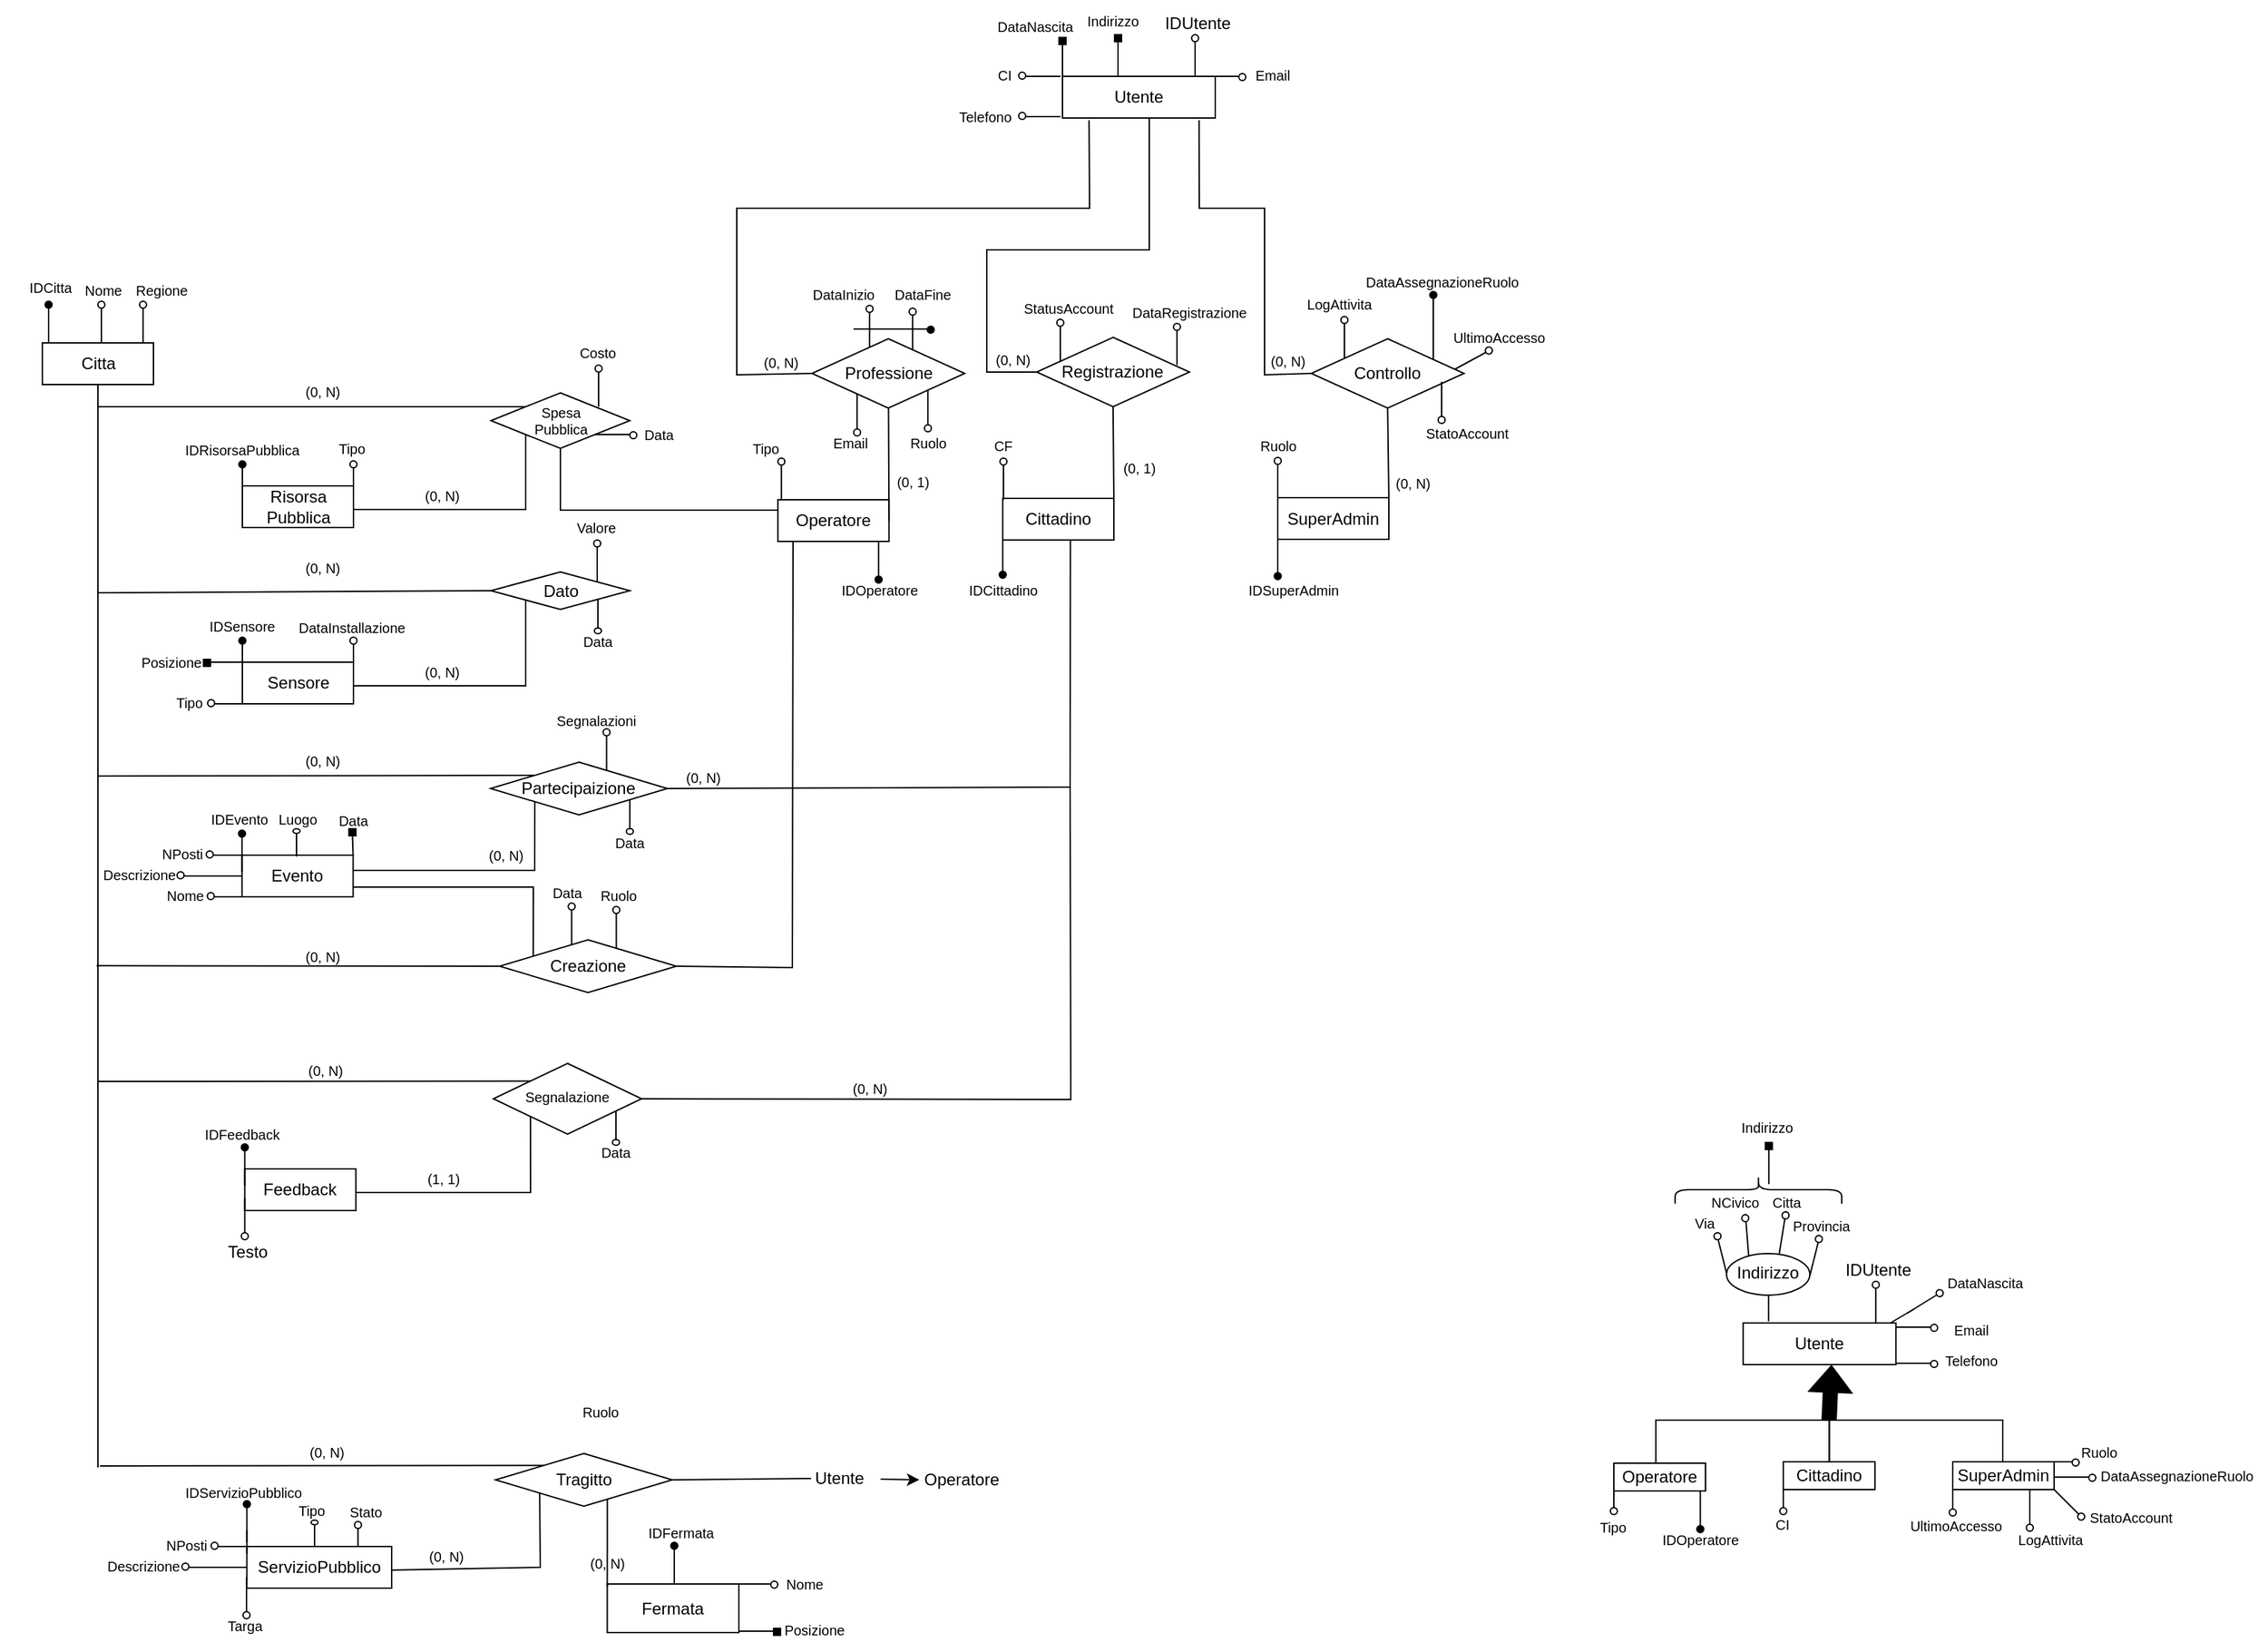 <mxfile version="24.7.17">
  <diagram name="Pagina-1" id="qD8-IgMIRUxjnWorhRo1">
    <mxGraphModel dx="923" dy="1677" grid="1" gridSize="10" guides="1" tooltips="1" connect="1" arrows="1" fold="1" page="1" pageScale="1" pageWidth="827" pageHeight="1169" math="0" shadow="0">
      <root>
        <mxCell id="0" />
        <mxCell id="1" parent="0" />
        <mxCell id="YjwHPkgiHejPP97CCBkF-3" value="Utente" style="rounded=0;whiteSpace=wrap;html=1;" parent="1" vertex="1">
          <mxGeometry x="1254.12" y="-184" width="110" height="30" as="geometry" />
        </mxCell>
        <mxCell id="YjwHPkgiHejPP97CCBkF-78" value="" style="whiteSpace=wrap;html=1;aspect=fixed;pointerEvents=0;align=center;verticalAlign=top;fontFamily=Helvetica;fontSize=12;fontColor=default;fillColor=none;gradientColor=none;" parent="1" vertex="1">
          <mxGeometry width="20" as="geometry" />
        </mxCell>
        <mxCell id="YjwHPkgiHejPP97CCBkF-81" value="IDUtente" style="text;html=1;align=center;verticalAlign=middle;resizable=0;points=[];autosize=1;strokeColor=none;fillColor=none;fontFamily=Helvetica;fontSize=12;fontColor=default;" parent="1" vertex="1">
          <mxGeometry x="1316.12" y="-237" width="70" height="30" as="geometry" />
        </mxCell>
        <mxCell id="YjwHPkgiHejPP97CCBkF-83" value="" style="group;pointerEvents=0;align=center;verticalAlign=top;fontFamily=Helvetica;fontSize=12;fontColor=default;fillColor=none;gradientColor=none;" parent="1" vertex="1" connectable="0">
          <mxGeometry x="1347.12" y="-214" width="5" height="30" as="geometry" />
        </mxCell>
        <mxCell id="YjwHPkgiHejPP97CCBkF-84" value="" style="endArrow=none;html=1;rounded=0;fontFamily=Helvetica;fontSize=12;fontColor=default;entryX=0;entryY=0;entryDx=0;entryDy=0;" parent="YjwHPkgiHejPP97CCBkF-83" edge="1">
          <mxGeometry width="50" height="50" relative="1" as="geometry">
            <mxPoint x="2.5" y="30" as="sourcePoint" />
            <mxPoint x="2.5" y="5" as="targetPoint" />
          </mxGeometry>
        </mxCell>
        <mxCell id="YjwHPkgiHejPP97CCBkF-85" value="" style="ellipse;whiteSpace=wrap;html=1;pointerEvents=0;align=center;verticalAlign=top;fontFamily=Helvetica;fontSize=12;fontColor=default;fillColor=none;gradientColor=none;rotation=-180;" parent="YjwHPkgiHejPP97CCBkF-83" vertex="1">
          <mxGeometry width="5" height="5" as="geometry" />
        </mxCell>
        <mxCell id="YjwHPkgiHejPP97CCBkF-86" value="Indirizzo" style="ellipse;whiteSpace=wrap;html=1;pointerEvents=0;align=center;verticalAlign=top;fontFamily=Helvetica;fontSize=12;fontColor=default;fillColor=none;gradientColor=none;" parent="1" vertex="1">
          <mxGeometry x="1242.12" y="-234" width="60" height="30" as="geometry" />
        </mxCell>
        <mxCell id="YjwHPkgiHejPP97CCBkF-91" value="" style="endArrow=none;html=1;rounded=0;fontFamily=Helvetica;fontSize=12;fontColor=default;exitX=0.148;exitY=-0.038;exitDx=0;exitDy=0;exitPerimeter=0;entryX=0.505;entryY=1;entryDx=0;entryDy=0;entryPerimeter=0;" parent="1" target="YjwHPkgiHejPP97CCBkF-86" edge="1">
          <mxGeometry width="50" height="50" relative="1" as="geometry">
            <mxPoint x="1272.4" y="-185.14" as="sourcePoint" />
            <mxPoint x="1274.12" y="-204" as="targetPoint" />
          </mxGeometry>
        </mxCell>
        <mxCell id="YjwHPkgiHejPP97CCBkF-92" value="" style="group;pointerEvents=0;align=center;verticalAlign=top;fontFamily=Helvetica;fontSize=12;fontColor=default;fillColor=none;gradientColor=none;rotation=-15;" parent="1" vertex="1" connectable="0">
          <mxGeometry x="1236.12" y="-249" width="5" height="30" as="geometry" />
        </mxCell>
        <mxCell id="YjwHPkgiHejPP97CCBkF-93" value="" style="endArrow=none;html=1;rounded=0;fontFamily=Helvetica;fontSize=12;fontColor=default;entryX=0;entryY=0;entryDx=0;entryDy=0;" parent="YjwHPkgiHejPP97CCBkF-92" edge="1">
          <mxGeometry width="50" height="50" relative="1" as="geometry">
            <mxPoint x="6" y="29" as="sourcePoint" />
            <mxPoint y="5" as="targetPoint" />
          </mxGeometry>
        </mxCell>
        <mxCell id="YjwHPkgiHejPP97CCBkF-94" value="" style="ellipse;whiteSpace=wrap;html=1;pointerEvents=0;align=center;verticalAlign=top;fontFamily=Helvetica;fontSize=12;fontColor=default;fillColor=none;gradientColor=none;rotation=-195;" parent="YjwHPkgiHejPP97CCBkF-92" vertex="1">
          <mxGeometry x="-3" width="5" height="5" as="geometry" />
        </mxCell>
        <mxCell id="YjwHPkgiHejPP97CCBkF-96" value="Via" style="text;html=1;align=center;verticalAlign=middle;resizable=0;points=[];autosize=1;strokeColor=none;fillColor=none;fontFamily=Helvetica;fontSize=10;fontColor=default;" parent="1" vertex="1">
          <mxGeometry x="1206.12" y="-271" width="40" height="30" as="geometry" />
        </mxCell>
        <mxCell id="YjwHPkgiHejPP97CCBkF-97" value="" style="group;pointerEvents=0;align=center;verticalAlign=top;fontFamily=Helvetica;fontSize=12;fontColor=default;fillColor=none;gradientColor=none;rotation=-5;" parent="1" vertex="1" connectable="0">
          <mxGeometry x="1254.12" y="-262" width="5" height="30" as="geometry" />
        </mxCell>
        <mxCell id="YjwHPkgiHejPP97CCBkF-98" value="" style="endArrow=none;html=1;rounded=0;fontFamily=Helvetica;fontSize=12;fontColor=default;entryX=0;entryY=0;entryDx=0;entryDy=0;" parent="YjwHPkgiHejPP97CCBkF-97" edge="1">
          <mxGeometry width="50" height="50" relative="1" as="geometry">
            <mxPoint x="4" y="30" as="sourcePoint" />
            <mxPoint x="2" y="5" as="targetPoint" />
          </mxGeometry>
        </mxCell>
        <mxCell id="YjwHPkgiHejPP97CCBkF-99" value="" style="ellipse;whiteSpace=wrap;html=1;pointerEvents=0;align=center;verticalAlign=top;fontFamily=Helvetica;fontSize=12;fontColor=default;fillColor=none;gradientColor=none;rotation=-185;" parent="YjwHPkgiHejPP97CCBkF-97" vertex="1">
          <mxGeometry x="-1" width="5" height="5" as="geometry" />
        </mxCell>
        <mxCell id="YjwHPkgiHejPP97CCBkF-100" value="NCivico" style="text;html=1;align=center;verticalAlign=middle;resizable=0;points=[];autosize=1;strokeColor=none;fillColor=none;fontFamily=Helvetica;fontSize=10;fontColor=default;" parent="1" vertex="1">
          <mxGeometry x="1218.12" y="-286" width="60" height="30" as="geometry" />
        </mxCell>
        <mxCell id="YjwHPkgiHejPP97CCBkF-101" value="" style="group;pointerEvents=0;align=center;verticalAlign=top;fontFamily=Helvetica;fontSize=12;fontColor=default;fillColor=none;gradientColor=none;rotation=10;" parent="1" vertex="1" connectable="0">
          <mxGeometry x="1280.12" y="-264" width="5" height="30" as="geometry" />
        </mxCell>
        <mxCell id="YjwHPkgiHejPP97CCBkF-102" value="" style="endArrow=none;html=1;rounded=0;fontFamily=Helvetica;fontSize=12;fontColor=default;entryX=0;entryY=0;entryDx=0;entryDy=0;" parent="YjwHPkgiHejPP97CCBkF-101" edge="1">
          <mxGeometry width="50" height="50" relative="1" as="geometry">
            <mxPoint y="30" as="sourcePoint" />
            <mxPoint x="4" y="5" as="targetPoint" />
          </mxGeometry>
        </mxCell>
        <mxCell id="YjwHPkgiHejPP97CCBkF-103" value="" style="ellipse;whiteSpace=wrap;html=1;pointerEvents=0;align=center;verticalAlign=top;fontFamily=Helvetica;fontSize=12;fontColor=default;fillColor=none;gradientColor=none;rotation=-170;" parent="YjwHPkgiHejPP97CCBkF-101" vertex="1">
          <mxGeometry x="2" width="5" height="5" as="geometry" />
        </mxCell>
        <mxCell id="YjwHPkgiHejPP97CCBkF-104" value="Citta" style="text;html=1;align=center;verticalAlign=middle;resizable=0;points=[];autosize=1;strokeColor=none;fillColor=none;fontFamily=Helvetica;fontSize=10;fontColor=default;" parent="1" vertex="1">
          <mxGeometry x="1265.12" y="-286" width="40" height="30" as="geometry" />
        </mxCell>
        <mxCell id="YjwHPkgiHejPP97CCBkF-106" value="" style="group;pointerEvents=0;align=center;verticalAlign=top;fontFamily=Helvetica;fontSize=12;fontColor=default;fillColor=none;gradientColor=none;rotation=15;" parent="1" vertex="1" connectable="0">
          <mxGeometry x="1303.12" y="-247" width="8" height="30" as="geometry" />
        </mxCell>
        <mxCell id="YjwHPkgiHejPP97CCBkF-107" value="" style="endArrow=none;html=1;rounded=0;fontFamily=Helvetica;fontSize=12;fontColor=default;entryX=0;entryY=0;entryDx=0;entryDy=0;" parent="YjwHPkgiHejPP97CCBkF-106" edge="1">
          <mxGeometry width="50" height="50" relative="1" as="geometry">
            <mxPoint x="-1" y="29" as="sourcePoint" />
            <mxPoint x="5" y="5" as="targetPoint" />
          </mxGeometry>
        </mxCell>
        <mxCell id="YjwHPkgiHejPP97CCBkF-108" value="" style="ellipse;whiteSpace=wrap;html=1;pointerEvents=0;align=center;verticalAlign=top;fontFamily=Helvetica;fontSize=12;fontColor=default;fillColor=none;gradientColor=none;rotation=-165;" parent="YjwHPkgiHejPP97CCBkF-106" vertex="1">
          <mxGeometry x="3" width="5" height="5" as="geometry" />
        </mxCell>
        <mxCell id="YjwHPkgiHejPP97CCBkF-109" value="Provincia" style="text;html=1;align=center;verticalAlign=middle;resizable=0;points=[];autosize=1;strokeColor=none;fillColor=none;fontFamily=Helvetica;fontSize=10;fontColor=default;" parent="1" vertex="1">
          <mxGeometry x="1280.12" y="-269" width="60" height="30" as="geometry" />
        </mxCell>
        <mxCell id="YjwHPkgiHejPP97CCBkF-113" value="" style="group" parent="1" vertex="1" connectable="0">
          <mxGeometry x="1270.12" y="-314" width="5" height="30" as="geometry" />
        </mxCell>
        <mxCell id="YjwHPkgiHejPP97CCBkF-114" value="" style="endArrow=none;html=1;rounded=0;fontFamily=Helvetica;fontSize=12;fontColor=default;entryX=0;entryY=0;entryDx=0;entryDy=0;" parent="YjwHPkgiHejPP97CCBkF-113" edge="1">
          <mxGeometry width="50" height="50" relative="1" as="geometry">
            <mxPoint x="2.5" y="30" as="sourcePoint" />
            <mxPoint x="2.5" y="5" as="targetPoint" />
          </mxGeometry>
        </mxCell>
        <mxCell id="YjwHPkgiHejPP97CCBkF-115" value="" style="whiteSpace=wrap;html=1;aspect=fixed;pointerEvents=0;align=center;verticalAlign=top;fontFamily=Helvetica;fontSize=12;fillColor=#000000;strokeColor=#000000;fillStyle=auto;" parent="YjwHPkgiHejPP97CCBkF-113" vertex="1">
          <mxGeometry width="5" height="5" as="geometry" />
        </mxCell>
        <mxCell id="YjwHPkgiHejPP97CCBkF-117" value="Indirizzo" style="text;html=1;align=center;verticalAlign=middle;resizable=0;points=[];autosize=1;strokeColor=none;fillColor=none;fontFamily=Helvetica;fontSize=10;fontColor=default;" parent="1" vertex="1">
          <mxGeometry x="1241.12" y="-340" width="60" height="30" as="geometry" />
        </mxCell>
        <mxCell id="YjwHPkgiHejPP97CCBkF-121" value="DataNascita" style="text;html=1;align=center;verticalAlign=middle;resizable=0;points=[];autosize=1;strokeColor=none;fillColor=none;fontFamily=Helvetica;fontSize=10;fontColor=default;" parent="1" vertex="1">
          <mxGeometry x="1388.12" y="-228" width="80" height="30" as="geometry" />
        </mxCell>
        <mxCell id="YjwHPkgiHejPP97CCBkF-129" value="Telefono" style="text;html=1;align=center;verticalAlign=middle;resizable=0;points=[];autosize=1;strokeColor=none;fillColor=none;fontFamily=Helvetica;fontSize=10;fontColor=default;" parent="1" vertex="1">
          <mxGeometry x="1388.12" y="-172" width="60" height="30" as="geometry" />
        </mxCell>
        <mxCell id="YjwHPkgiHejPP97CCBkF-143" value="" style="group;direction=east;rotation=-90;pointerEvents=0;align=center;verticalAlign=top;fontFamily=Helvetica;fontSize=12;fontColor=default;fillColor=none;gradientColor=none;" parent="1" vertex="1" connectable="0">
          <mxGeometry x="1376.12" y="-196" width="5" height="30" as="geometry" />
        </mxCell>
        <mxCell id="YjwHPkgiHejPP97CCBkF-144" value="" style="endArrow=none;html=1;rounded=0;fontFamily=Helvetica;fontSize=12;fontColor=default;entryX=0;entryY=0;entryDx=0;entryDy=0;" parent="YjwHPkgiHejPP97CCBkF-143" edge="1">
          <mxGeometry width="50" height="50" relative="1" as="geometry">
            <mxPoint x="-12" y="15" as="sourcePoint" />
            <mxPoint x="13" y="15" as="targetPoint" />
          </mxGeometry>
        </mxCell>
        <mxCell id="YjwHPkgiHejPP97CCBkF-145" value="" style="ellipse;whiteSpace=wrap;html=1;pointerEvents=0;align=center;verticalAlign=top;fontFamily=Helvetica;fontSize=12;fontColor=default;fillColor=none;gradientColor=none;rotation=-90;" parent="YjwHPkgiHejPP97CCBkF-143" vertex="1">
          <mxGeometry x="13" y="13" width="5" height="5" as="geometry" />
        </mxCell>
        <mxCell id="YjwHPkgiHejPP97CCBkF-147" value="" style="group;direction=east;rotation=-90;pointerEvents=0;align=center;verticalAlign=top;fontFamily=Helvetica;fontSize=12;fontColor=default;fillColor=none;gradientColor=none;" parent="1" vertex="1" connectable="0">
          <mxGeometry x="1376.12" y="-170" width="5" height="30" as="geometry" />
        </mxCell>
        <mxCell id="YjwHPkgiHejPP97CCBkF-148" value="" style="endArrow=none;html=1;rounded=0;fontFamily=Helvetica;fontSize=12;fontColor=default;entryX=0;entryY=0;entryDx=0;entryDy=0;" parent="YjwHPkgiHejPP97CCBkF-147" edge="1">
          <mxGeometry width="50" height="50" relative="1" as="geometry">
            <mxPoint x="-12" y="15" as="sourcePoint" />
            <mxPoint x="13" y="15" as="targetPoint" />
          </mxGeometry>
        </mxCell>
        <mxCell id="YjwHPkgiHejPP97CCBkF-149" value="" style="ellipse;whiteSpace=wrap;html=1;pointerEvents=0;align=center;verticalAlign=top;fontFamily=Helvetica;fontSize=12;fontColor=default;fillColor=none;gradientColor=none;rotation=-90;" parent="YjwHPkgiHejPP97CCBkF-147" vertex="1">
          <mxGeometry x="13" y="13" width="5" height="5" as="geometry" />
        </mxCell>
        <mxCell id="YjwHPkgiHejPP97CCBkF-150" value="" style="shape=flexArrow;endArrow=classic;html=1;rounded=0;fontFamily=Helvetica;fontSize=12;fontColor=default;entryX=0.578;entryY=1.011;entryDx=0;entryDy=0;entryPerimeter=0;labelBackgroundColor=#000000;fillColor=#000000;exitX=1;exitY=1;exitDx=0;exitDy=0;" parent="1" source="YjwHPkgiHejPP97CCBkF-153" target="YjwHPkgiHejPP97CCBkF-3" edge="1">
          <mxGeometry width="50" height="50" relative="1" as="geometry">
            <mxPoint x="1378" y="-114" as="sourcePoint" />
            <mxPoint x="1338" y="-154" as="targetPoint" />
          </mxGeometry>
        </mxCell>
        <mxCell id="YjwHPkgiHejPP97CCBkF-151" value="" style="shape=curlyBracket;whiteSpace=wrap;html=1;rounded=1;labelPosition=left;verticalLabelPosition=middle;align=right;verticalAlign=middle;pointerEvents=0;fontFamily=Helvetica;fontSize=12;fontColor=default;fillColor=none;gradientColor=none;rotation=90;" parent="1" vertex="1">
          <mxGeometry x="1255.12" y="-340" width="20" height="120" as="geometry" />
        </mxCell>
        <mxCell id="YjwHPkgiHejPP97CCBkF-153" value="" style="shape=partialRectangle;whiteSpace=wrap;html=1;bottom=1;right=1;left=1;top=0;fillColor=none;routingCenterX=-0.5;pointerEvents=0;align=center;verticalAlign=top;fontFamily=Helvetica;fontSize=12;fontColor=default;rotation=-180;" parent="1" vertex="1">
          <mxGeometry x="1316" y="-114" width="125" height="30" as="geometry" />
        </mxCell>
        <mxCell id="YjwHPkgiHejPP97CCBkF-154" value="" style="group;pointerEvents=0;align=center;verticalAlign=top;fontFamily=Helvetica;fontSize=12;fontColor=default;fillColor=none;gradientColor=none;rotation=60;" parent="1" vertex="1" connectable="0">
          <mxGeometry x="1382.12" y="-214" width="16" height="60" as="geometry" />
        </mxCell>
        <mxCell id="YjwHPkgiHejPP97CCBkF-155" value="" style="endArrow=none;html=1;rounded=0;fontFamily=Helvetica;fontSize=12;fontColor=default;entryX=0;entryY=0;entryDx=0;entryDy=0;" parent="YjwHPkgiHejPP97CCBkF-154" edge="1">
          <mxGeometry width="50" height="50" relative="1" as="geometry">
            <mxPoint x="-10" y="23" as="sourcePoint" />
            <mxPoint x="11" y="10" as="targetPoint" />
          </mxGeometry>
        </mxCell>
        <mxCell id="YjwHPkgiHejPP97CCBkF-156" value="" style="ellipse;whiteSpace=wrap;html=1;pointerEvents=0;align=center;verticalAlign=top;fontFamily=Helvetica;fontSize=12;fontColor=default;fillColor=none;gradientColor=none;rotation=-120;" parent="YjwHPkgiHejPP97CCBkF-154" vertex="1">
          <mxGeometry x="11" y="6" width="5" height="5" as="geometry" />
        </mxCell>
        <mxCell id="YjwHPkgiHejPP97CCBkF-157" value="" style="endArrow=none;html=1;rounded=0;fontFamily=Helvetica;fontSize=12;fontColor=default;" parent="1" edge="1">
          <mxGeometry width="50" height="50" relative="1" as="geometry">
            <mxPoint x="1360.12" y="-184" as="sourcePoint" />
            <mxPoint x="1377.12" y="-194" as="targetPoint" />
          </mxGeometry>
        </mxCell>
        <mxCell id="YjwHPkgiHejPP97CCBkF-125" value="Email" style="text;html=1;align=center;verticalAlign=middle;resizable=0;points=[];autosize=1;strokeColor=none;fillColor=none;fontFamily=Helvetica;fontSize=10;fontColor=default;" parent="1" vertex="1">
          <mxGeometry x="1393.12" y="-194" width="50" height="30" as="geometry" />
        </mxCell>
        <mxCell id="YjwHPkgiHejPP97CCBkF-158" value="Cittadino" style="rounded=0;whiteSpace=wrap;html=1;pointerEvents=0;align=center;verticalAlign=middle;fontFamily=Helvetica;fontSize=12;fontColor=default;fillColor=none;gradientColor=none;" parent="1" vertex="1">
          <mxGeometry x="1283" y="-84" width="66" height="20" as="geometry" />
        </mxCell>
        <mxCell id="YjwHPkgiHejPP97CCBkF-159" value="SuperAdmin" style="rounded=0;whiteSpace=wrap;html=1;pointerEvents=0;align=center;verticalAlign=middle;fontFamily=Helvetica;fontSize=12;fontColor=default;fillColor=none;gradientColor=none;" parent="1" vertex="1">
          <mxGeometry x="1405" y="-84" width="73" height="20" as="geometry" />
        </mxCell>
        <mxCell id="YjwHPkgiHejPP97CCBkF-160" value="" style="group;pointerEvents=0;align=center;verticalAlign=top;fontFamily=Helvetica;fontSize=12;fontColor=default;fillColor=none;gradientColor=none;" parent="1" vertex="1" connectable="0">
          <mxGeometry x="1280.5" y="-76" width="5" height="30" as="geometry" />
        </mxCell>
        <mxCell id="YjwHPkgiHejPP97CCBkF-161" value="" style="endArrow=none;html=1;rounded=0;fontFamily=Helvetica;fontSize=12;fontColor=default;entryX=0;entryY=0;entryDx=0;entryDy=0;" parent="YjwHPkgiHejPP97CCBkF-160" edge="1">
          <mxGeometry width="50" height="50" relative="1" as="geometry">
            <mxPoint x="2.5" as="sourcePoint" />
            <mxPoint x="2.5" y="25" as="targetPoint" />
          </mxGeometry>
        </mxCell>
        <mxCell id="YjwHPkgiHejPP97CCBkF-162" value="" style="ellipse;whiteSpace=wrap;html=1;pointerEvents=0;align=center;verticalAlign=top;fontFamily=Helvetica;fontSize=12;fontColor=default;fillColor=none;gradientColor=none;" parent="YjwHPkgiHejPP97CCBkF-160" vertex="1">
          <mxGeometry y="25" width="5" height="5" as="geometry" />
        </mxCell>
        <mxCell id="YjwHPkgiHejPP97CCBkF-163" value="CI" style="text;html=1;align=center;verticalAlign=middle;resizable=0;points=[];autosize=1;strokeColor=none;fillColor=none;fontFamily=Helvetica;fontSize=10;fontColor=default;" parent="1" vertex="1">
          <mxGeometry x="1267" y="-54" width="30" height="30" as="geometry" />
        </mxCell>
        <mxCell id="YjwHPkgiHejPP97CCBkF-171" value="" style="group;direction=east;rotation=-90;pointerEvents=0;align=center;verticalAlign=top;fontFamily=Helvetica;fontSize=12;fontColor=default;fillColor=none;gradientColor=none;" parent="1" vertex="1" connectable="0">
          <mxGeometry x="1478" y="-99" width="5" height="30" as="geometry" />
        </mxCell>
        <mxCell id="YjwHPkgiHejPP97CCBkF-172" value="" style="endArrow=none;html=1;rounded=0;fontFamily=Helvetica;fontSize=12;fontColor=default;entryX=0;entryY=0;entryDx=0;entryDy=0;" parent="YjwHPkgiHejPP97CCBkF-171" edge="1">
          <mxGeometry width="50" height="50" relative="1" as="geometry">
            <mxPoint x="-12" y="15" as="sourcePoint" />
            <mxPoint x="13" y="15" as="targetPoint" />
          </mxGeometry>
        </mxCell>
        <mxCell id="YjwHPkgiHejPP97CCBkF-173" value="" style="ellipse;whiteSpace=wrap;html=1;pointerEvents=0;align=center;verticalAlign=top;fontFamily=Helvetica;fontSize=12;fontColor=default;fillColor=none;gradientColor=none;rotation=-90;" parent="YjwHPkgiHejPP97CCBkF-171" vertex="1">
          <mxGeometry x="13" y="13" width="5" height="5" as="geometry" />
        </mxCell>
        <mxCell id="YjwHPkgiHejPP97CCBkF-174" value="Ruolo" style="text;html=1;align=center;verticalAlign=middle;resizable=0;points=[];autosize=1;strokeColor=none;fillColor=none;fontFamily=Helvetica;fontSize=10;fontColor=default;" parent="1" vertex="1">
          <mxGeometry x="1485" y="-106" width="50" height="30" as="geometry" />
        </mxCell>
        <mxCell id="YjwHPkgiHejPP97CCBkF-175" value="" style="group;direction=east;rotation=-90;pointerEvents=0;align=center;verticalAlign=top;fontFamily=Helvetica;fontSize=12;fontColor=default;fillColor=none;gradientColor=none;" parent="1" vertex="1" connectable="0">
          <mxGeometry x="1490" y="-88" width="5" height="30" as="geometry" />
        </mxCell>
        <mxCell id="YjwHPkgiHejPP97CCBkF-176" value="" style="endArrow=none;html=1;rounded=0;fontFamily=Helvetica;fontSize=12;fontColor=default;entryX=0;entryY=0;entryDx=0;entryDy=0;" parent="YjwHPkgiHejPP97CCBkF-175" edge="1">
          <mxGeometry width="50" height="50" relative="1" as="geometry">
            <mxPoint x="-12" y="15" as="sourcePoint" />
            <mxPoint x="13" y="15" as="targetPoint" />
          </mxGeometry>
        </mxCell>
        <mxCell id="YjwHPkgiHejPP97CCBkF-177" value="" style="ellipse;whiteSpace=wrap;html=1;pointerEvents=0;align=center;verticalAlign=top;fontFamily=Helvetica;fontSize=12;fontColor=default;fillColor=none;gradientColor=none;rotation=-90;" parent="YjwHPkgiHejPP97CCBkF-175" vertex="1">
          <mxGeometry x="13" y="13" width="5" height="5" as="geometry" />
        </mxCell>
        <mxCell id="YjwHPkgiHejPP97CCBkF-178" value="DataAssegnazioneRuolo" style="text;html=1;align=center;verticalAlign=middle;resizable=0;points=[];autosize=1;strokeColor=none;fillColor=none;fontFamily=Helvetica;fontSize=10;fontColor=default;" parent="1" vertex="1">
          <mxGeometry x="1501" y="-89" width="130" height="30" as="geometry" />
        </mxCell>
        <mxCell id="YjwHPkgiHejPP97CCBkF-182" value="" style="group;pointerEvents=0;align=center;verticalAlign=top;fontFamily=Helvetica;fontSize=12;fontColor=default;fillColor=none;gradientColor=none;" parent="1" vertex="1" connectable="0">
          <mxGeometry x="1402.5" y="-75" width="5" height="30" as="geometry" />
        </mxCell>
        <mxCell id="YjwHPkgiHejPP97CCBkF-183" value="" style="endArrow=none;html=1;rounded=0;fontFamily=Helvetica;fontSize=12;fontColor=default;entryX=0;entryY=0;entryDx=0;entryDy=0;" parent="YjwHPkgiHejPP97CCBkF-182" edge="1">
          <mxGeometry width="50" height="50" relative="1" as="geometry">
            <mxPoint x="2.5" as="sourcePoint" />
            <mxPoint x="2.5" y="25" as="targetPoint" />
          </mxGeometry>
        </mxCell>
        <mxCell id="YjwHPkgiHejPP97CCBkF-184" value="" style="ellipse;whiteSpace=wrap;html=1;pointerEvents=0;align=center;verticalAlign=top;fontFamily=Helvetica;fontSize=12;fontColor=default;fillColor=none;gradientColor=none;" parent="YjwHPkgiHejPP97CCBkF-182" vertex="1">
          <mxGeometry y="25" width="5" height="5" as="geometry" />
        </mxCell>
        <mxCell id="YjwHPkgiHejPP97CCBkF-185" value="UltimoAccesso" style="text;html=1;align=center;verticalAlign=middle;resizable=0;points=[];autosize=1;strokeColor=none;fillColor=none;fontFamily=Helvetica;fontSize=10;fontColor=default;" parent="1" vertex="1">
          <mxGeometry x="1362" y="-53" width="90" height="30" as="geometry" />
        </mxCell>
        <mxCell id="YjwHPkgiHejPP97CCBkF-186" value="" style="group;pointerEvents=0;align=center;verticalAlign=top;fontFamily=Helvetica;fontSize=12;fontColor=default;fillColor=none;gradientColor=none;" parent="1" vertex="1" connectable="0">
          <mxGeometry x="1458" y="-64" width="5" height="30" as="geometry" />
        </mxCell>
        <mxCell id="YjwHPkgiHejPP97CCBkF-187" value="" style="endArrow=none;html=1;rounded=0;fontFamily=Helvetica;fontSize=12;fontColor=default;entryX=0;entryY=0;entryDx=0;entryDy=0;" parent="YjwHPkgiHejPP97CCBkF-186" edge="1">
          <mxGeometry width="50" height="50" relative="1" as="geometry">
            <mxPoint x="2.5" as="sourcePoint" />
            <mxPoint x="2.5" y="25" as="targetPoint" />
          </mxGeometry>
        </mxCell>
        <mxCell id="YjwHPkgiHejPP97CCBkF-188" value="" style="ellipse;whiteSpace=wrap;html=1;pointerEvents=0;align=center;verticalAlign=top;fontFamily=Helvetica;fontSize=12;fontColor=default;fillColor=none;gradientColor=none;" parent="YjwHPkgiHejPP97CCBkF-186" vertex="1">
          <mxGeometry y="25" width="5" height="5" as="geometry" />
        </mxCell>
        <mxCell id="YjwHPkgiHejPP97CCBkF-189" value="LogAttivita" style="text;html=1;align=center;verticalAlign=middle;resizable=0;points=[];autosize=1;strokeColor=none;fillColor=none;fontFamily=Helvetica;fontSize=10;fontColor=default;" parent="1" vertex="1">
          <mxGeometry x="1440" y="-43" width="70" height="30" as="geometry" />
        </mxCell>
        <mxCell id="YjwHPkgiHejPP97CCBkF-190" value="" style="group;pointerEvents=0;align=center;verticalAlign=top;fontFamily=Helvetica;fontSize=12;fontColor=default;fillColor=none;gradientColor=none;rotation=-45;" parent="1" vertex="1" connectable="0">
          <mxGeometry x="1486" y="-68" width="5" height="30" as="geometry" />
        </mxCell>
        <mxCell id="YjwHPkgiHejPP97CCBkF-191" value="" style="endArrow=none;html=1;rounded=0;fontFamily=Helvetica;fontSize=12;fontColor=default;entryX=0;entryY=0;entryDx=0;entryDy=0;" parent="YjwHPkgiHejPP97CCBkF-190" edge="1">
          <mxGeometry width="50" height="50" relative="1" as="geometry">
            <mxPoint x="-8" y="4" as="sourcePoint" />
            <mxPoint x="10" y="22" as="targetPoint" />
          </mxGeometry>
        </mxCell>
        <mxCell id="YjwHPkgiHejPP97CCBkF-192" value="" style="ellipse;whiteSpace=wrap;html=1;pointerEvents=0;align=center;verticalAlign=top;fontFamily=Helvetica;fontSize=12;fontColor=default;fillColor=none;gradientColor=none;rotation=-45;" parent="YjwHPkgiHejPP97CCBkF-190" vertex="1">
          <mxGeometry x="9" y="21" width="5" height="5" as="geometry" />
        </mxCell>
        <mxCell id="YjwHPkgiHejPP97CCBkF-193" value="StatoAccount" style="text;html=1;align=center;verticalAlign=middle;resizable=0;points=[];autosize=1;strokeColor=none;fillColor=none;fontFamily=Helvetica;fontSize=10;fontColor=default;" parent="1" vertex="1">
          <mxGeometry x="1493" y="-59" width="80" height="30" as="geometry" />
        </mxCell>
        <mxCell id="YjwHPkgiHejPP97CCBkF-194" value="Citta" style="rounded=0;whiteSpace=wrap;html=1;" parent="1" vertex="1">
          <mxGeometry x="29.5" y="-890" width="80" height="30" as="geometry" />
        </mxCell>
        <mxCell id="YjwHPkgiHejPP97CCBkF-195" value="" style="group;pointerEvents=0;align=center;verticalAlign=top;fontFamily=Helvetica;fontSize=12;fontColor=default;fillColor=none;gradientColor=none;" parent="1" vertex="1" connectable="0">
          <mxGeometry x="31.5" y="-920" width="5" height="30" as="geometry" />
        </mxCell>
        <mxCell id="YjwHPkgiHejPP97CCBkF-196" value="" style="endArrow=none;html=1;rounded=0;fontFamily=Helvetica;fontSize=12;fontColor=default;entryX=0;entryY=0;entryDx=0;entryDy=0;" parent="YjwHPkgiHejPP97CCBkF-195" edge="1">
          <mxGeometry width="50" height="50" relative="1" as="geometry">
            <mxPoint x="2.5" y="30" as="sourcePoint" />
            <mxPoint x="2.5" y="5" as="targetPoint" />
          </mxGeometry>
        </mxCell>
        <mxCell id="YjwHPkgiHejPP97CCBkF-197" value="" style="ellipse;whiteSpace=wrap;html=1;pointerEvents=0;align=center;verticalAlign=top;fontFamily=Helvetica;fontSize=12;fillColor=#000000;strokeColor=#000000;fontColor=default;rotation=-180;" parent="YjwHPkgiHejPP97CCBkF-195" vertex="1">
          <mxGeometry width="5" height="5" as="geometry" />
        </mxCell>
        <mxCell id="YjwHPkgiHejPP97CCBkF-198" value="IDCitta" style="text;html=1;align=center;verticalAlign=middle;resizable=0;points=[];autosize=1;strokeColor=none;fillColor=none;fontFamily=Helvetica;fontSize=10;fontColor=default;" parent="1" vertex="1">
          <mxGeometry x="10" y="-945" width="50" height="30" as="geometry" />
        </mxCell>
        <mxCell id="YjwHPkgiHejPP97CCBkF-199" value="" style="group;pointerEvents=0;align=center;verticalAlign=top;fontFamily=Helvetica;fontSize=12;fontColor=default;fillColor=none;gradientColor=none;" parent="1" vertex="1" connectable="0">
          <mxGeometry x="69.5" y="-920" width="5" height="30" as="geometry" />
        </mxCell>
        <mxCell id="YjwHPkgiHejPP97CCBkF-200" value="" style="endArrow=none;html=1;rounded=0;fontFamily=Helvetica;fontSize=12;fontColor=default;entryX=0;entryY=0;entryDx=0;entryDy=0;" parent="YjwHPkgiHejPP97CCBkF-199" edge="1">
          <mxGeometry width="50" height="50" relative="1" as="geometry">
            <mxPoint x="2.5" y="30" as="sourcePoint" />
            <mxPoint x="2.5" y="5" as="targetPoint" />
          </mxGeometry>
        </mxCell>
        <mxCell id="YjwHPkgiHejPP97CCBkF-201" value="" style="ellipse;whiteSpace=wrap;html=1;pointerEvents=0;align=center;verticalAlign=top;fontFamily=Helvetica;fontSize=12;fontColor=default;fillColor=none;gradientColor=none;rotation=-180;" parent="YjwHPkgiHejPP97CCBkF-199" vertex="1">
          <mxGeometry width="5" height="5" as="geometry" />
        </mxCell>
        <mxCell id="YjwHPkgiHejPP97CCBkF-202" value="Nome" style="text;html=1;align=center;verticalAlign=middle;resizable=0;points=[];autosize=1;strokeColor=none;fillColor=none;fontFamily=Helvetica;fontSize=10;fontColor=default;" parent="1" vertex="1">
          <mxGeometry x="47.5" y="-943" width="50" height="30" as="geometry" />
        </mxCell>
        <mxCell id="YjwHPkgiHejPP97CCBkF-203" value="" style="group;pointerEvents=0;align=center;verticalAlign=top;fontFamily=Helvetica;fontSize=12;fontColor=default;fillColor=none;gradientColor=none;" parent="1" vertex="1" connectable="0">
          <mxGeometry x="99.5" y="-920" width="5" height="30" as="geometry" />
        </mxCell>
        <mxCell id="YjwHPkgiHejPP97CCBkF-204" value="" style="endArrow=none;html=1;rounded=0;fontFamily=Helvetica;fontSize=12;fontColor=default;entryX=0;entryY=0;entryDx=0;entryDy=0;" parent="YjwHPkgiHejPP97CCBkF-203" edge="1">
          <mxGeometry width="50" height="50" relative="1" as="geometry">
            <mxPoint x="2.5" y="30" as="sourcePoint" />
            <mxPoint x="2.5" y="5" as="targetPoint" />
          </mxGeometry>
        </mxCell>
        <mxCell id="YjwHPkgiHejPP97CCBkF-205" value="" style="ellipse;whiteSpace=wrap;html=1;pointerEvents=0;align=center;verticalAlign=top;fontFamily=Helvetica;fontSize=12;fontColor=default;fillColor=none;gradientColor=none;rotation=-180;" parent="YjwHPkgiHejPP97CCBkF-203" vertex="1">
          <mxGeometry width="5" height="5" as="geometry" />
        </mxCell>
        <mxCell id="YjwHPkgiHejPP97CCBkF-206" value="Regione" style="text;html=1;align=center;verticalAlign=middle;resizable=0;points=[];autosize=1;strokeColor=none;fillColor=none;fontFamily=Helvetica;fontSize=10;fontColor=default;" parent="1" vertex="1">
          <mxGeometry x="85" y="-943" width="60" height="30" as="geometry" />
        </mxCell>
        <mxCell id="YjwHPkgiHejPP97CCBkF-214" value="Risorsa&lt;div&gt;Pubblica&lt;/div&gt;" style="rounded=0;whiteSpace=wrap;html=1;" parent="1" vertex="1">
          <mxGeometry x="173.5" y="-787" width="80" height="30" as="geometry" />
        </mxCell>
        <mxCell id="YjwHPkgiHejPP97CCBkF-215" value="" style="group;pointerEvents=0;align=center;verticalAlign=top;fontFamily=Helvetica;fontSize=12;fontColor=default;fillColor=none;gradientColor=none;" parent="1" vertex="1" connectable="0">
          <mxGeometry x="171" y="-805" width="5" height="30" as="geometry" />
        </mxCell>
        <mxCell id="YjwHPkgiHejPP97CCBkF-216" value="" style="endArrow=none;html=1;rounded=0;fontFamily=Helvetica;fontSize=12;fontColor=default;entryX=0;entryY=0;entryDx=0;entryDy=0;" parent="YjwHPkgiHejPP97CCBkF-215" edge="1">
          <mxGeometry width="50" height="50" relative="1" as="geometry">
            <mxPoint x="2.5" y="30" as="sourcePoint" />
            <mxPoint x="2.5" y="5" as="targetPoint" />
          </mxGeometry>
        </mxCell>
        <mxCell id="YjwHPkgiHejPP97CCBkF-217" value="" style="ellipse;whiteSpace=wrap;html=1;pointerEvents=0;align=center;verticalAlign=top;fontFamily=Helvetica;fontSize=12;fillColor=#000000;strokeColor=#000000;fontColor=default;rotation=-180;" parent="YjwHPkgiHejPP97CCBkF-215" vertex="1">
          <mxGeometry width="5" height="5" as="geometry" />
        </mxCell>
        <mxCell id="YjwHPkgiHejPP97CCBkF-218" value="IDRisorsaPubblica" style="text;html=1;align=center;verticalAlign=middle;resizable=0;points=[];autosize=1;strokeColor=none;fillColor=none;fontFamily=Helvetica;fontSize=10;fontColor=default;" parent="1" vertex="1">
          <mxGeometry x="118" y="-828" width="110" height="30" as="geometry" />
        </mxCell>
        <mxCell id="YjwHPkgiHejPP97CCBkF-219" value="" style="group;pointerEvents=0;align=center;verticalAlign=top;fontFamily=Helvetica;fontSize=12;fontColor=default;fillColor=none;gradientColor=none;" parent="1" vertex="1" connectable="0">
          <mxGeometry x="251" y="-805" width="5" height="30" as="geometry" />
        </mxCell>
        <mxCell id="YjwHPkgiHejPP97CCBkF-220" value="" style="endArrow=none;html=1;rounded=0;fontFamily=Helvetica;fontSize=12;fontColor=default;entryX=0;entryY=0;entryDx=0;entryDy=0;" parent="YjwHPkgiHejPP97CCBkF-219" edge="1">
          <mxGeometry width="50" height="50" relative="1" as="geometry">
            <mxPoint x="2.5" y="30" as="sourcePoint" />
            <mxPoint x="2.5" y="5" as="targetPoint" />
          </mxGeometry>
        </mxCell>
        <mxCell id="YjwHPkgiHejPP97CCBkF-221" value="" style="ellipse;whiteSpace=wrap;html=1;pointerEvents=0;align=center;verticalAlign=top;fontFamily=Helvetica;fontSize=12;fontColor=default;fillColor=none;gradientColor=none;rotation=-180;" parent="YjwHPkgiHejPP97CCBkF-219" vertex="1">
          <mxGeometry width="5" height="5" as="geometry" />
        </mxCell>
        <mxCell id="YjwHPkgiHejPP97CCBkF-222" value="Tipo" style="text;html=1;align=center;verticalAlign=middle;resizable=0;points=[];autosize=1;strokeColor=none;fillColor=none;fontFamily=Helvetica;fontSize=10;fontColor=default;" parent="1" vertex="1">
          <mxGeometry x="231.5" y="-829" width="40" height="30" as="geometry" />
        </mxCell>
        <mxCell id="pfabtf4lPMMX-cfPk-Wo-1" style="edgeStyle=orthogonalEdgeStyle;rounded=0;orthogonalLoop=1;jettySize=auto;html=1;exitX=0.5;exitY=1;exitDx=0;exitDy=0;entryX=0;entryY=0.25;entryDx=0;entryDy=0;endArrow=none;endFill=0;" edge="1" parent="1" source="YjwHPkgiHejPP97CCBkF-231" target="f8H7bPCvHPPE9_fxp1JB-1">
          <mxGeometry relative="1" as="geometry" />
        </mxCell>
        <mxCell id="YjwHPkgiHejPP97CCBkF-231" value="&lt;font style=&quot;font-size: 10px;&quot;&gt;Spesa&lt;/font&gt;&lt;div style=&quot;font-size: 10px;&quot;&gt;&lt;font style=&quot;font-size: 10px;&quot;&gt;Pubblica&lt;/font&gt;&lt;/div&gt;" style="rhombus;whiteSpace=wrap;html=1;pointerEvents=0;align=center;verticalAlign=top;fontFamily=Helvetica;fontSize=12;fontColor=default;fillColor=none;gradientColor=none;" parent="1" vertex="1">
          <mxGeometry x="352.5" y="-854" width="100" height="40" as="geometry" />
        </mxCell>
        <mxCell id="YjwHPkgiHejPP97CCBkF-232" value="" style="endArrow=none;html=1;rounded=0;fontFamily=Helvetica;fontSize=12;fontColor=default;exitX=0;exitY=0;exitDx=0;exitDy=0;" parent="1" source="YjwHPkgiHejPP97CCBkF-231" edge="1">
          <mxGeometry width="50" height="50" relative="1" as="geometry">
            <mxPoint x="239.5" y="-770" as="sourcePoint" />
            <mxPoint x="69.5" y="-844" as="targetPoint" />
            <Array as="points">
              <mxPoint x="69.5" y="-844" />
            </Array>
          </mxGeometry>
        </mxCell>
        <mxCell id="YjwHPkgiHejPP97CCBkF-233" value="" style="endArrow=none;html=1;rounded=0;fontFamily=Helvetica;fontSize=12;fontColor=default;entryX=0;entryY=1;entryDx=0;entryDy=0;exitX=0.995;exitY=0.566;exitDx=0;exitDy=0;exitPerimeter=0;" parent="1" source="YjwHPkgiHejPP97CCBkF-214" target="YjwHPkgiHejPP97CCBkF-231" edge="1">
          <mxGeometry width="50" height="50" relative="1" as="geometry">
            <mxPoint x="259.5" y="-770" as="sourcePoint" />
            <mxPoint x="289.5" y="-820" as="targetPoint" />
            <Array as="points">
              <mxPoint x="377.5" y="-770" />
            </Array>
          </mxGeometry>
        </mxCell>
        <mxCell id="YjwHPkgiHejPP97CCBkF-234" value="(0, N)" style="text;html=1;align=center;verticalAlign=middle;resizable=0;points=[];autosize=1;strokeColor=none;fillColor=none;fontFamily=Helvetica;fontSize=10;fontColor=default;" parent="1" vertex="1">
          <mxGeometry x="206" y="-870" width="50" height="30" as="geometry" />
        </mxCell>
        <mxCell id="YjwHPkgiHejPP97CCBkF-235" value="(0, N)" style="text;html=1;align=center;verticalAlign=middle;resizable=0;points=[];autosize=1;strokeColor=none;fillColor=none;fontFamily=Helvetica;fontSize=10;fontColor=default;" parent="1" vertex="1">
          <mxGeometry x="291.5" y="-795" width="50" height="30" as="geometry" />
        </mxCell>
        <mxCell id="YjwHPkgiHejPP97CCBkF-236" value="" style="group;pointerEvents=0;align=center;verticalAlign=top;fontFamily=Helvetica;fontSize=12;fontColor=default;fillColor=none;gradientColor=none;" parent="1" vertex="1" connectable="0">
          <mxGeometry x="427.5" y="-874" width="5" height="30" as="geometry" />
        </mxCell>
        <mxCell id="YjwHPkgiHejPP97CCBkF-237" value="" style="endArrow=none;html=1;rounded=0;fontFamily=Helvetica;fontSize=12;fontColor=default;entryX=0;entryY=0;entryDx=0;entryDy=0;" parent="YjwHPkgiHejPP97CCBkF-236" edge="1">
          <mxGeometry width="50" height="50" relative="1" as="geometry">
            <mxPoint x="2.5" y="30" as="sourcePoint" />
            <mxPoint x="2.5" y="5" as="targetPoint" />
          </mxGeometry>
        </mxCell>
        <mxCell id="YjwHPkgiHejPP97CCBkF-238" value="" style="ellipse;whiteSpace=wrap;html=1;pointerEvents=0;align=center;verticalAlign=top;fontFamily=Helvetica;fontSize=12;fontColor=default;fillColor=none;gradientColor=none;rotation=-180;" parent="YjwHPkgiHejPP97CCBkF-236" vertex="1">
          <mxGeometry width="5" height="5" as="geometry" />
        </mxCell>
        <mxCell id="YjwHPkgiHejPP97CCBkF-239" value="Costo" style="text;html=1;align=center;verticalAlign=middle;resizable=0;points=[];autosize=1;strokeColor=none;fillColor=none;fontFamily=Helvetica;fontSize=10;fontColor=default;" parent="1" vertex="1">
          <mxGeometry x="404" y="-898" width="50" height="30" as="geometry" />
        </mxCell>
        <mxCell id="YjwHPkgiHejPP97CCBkF-240" value="" style="group;direction=east;rotation=-90;pointerEvents=0;align=center;verticalAlign=top;fontFamily=Helvetica;fontSize=12;fontColor=default;fillColor=none;gradientColor=none;" parent="1" vertex="1" connectable="0">
          <mxGeometry x="439.5" y="-839" width="5" height="30" as="geometry" />
        </mxCell>
        <mxCell id="YjwHPkgiHejPP97CCBkF-241" value="" style="endArrow=none;html=1;rounded=0;fontFamily=Helvetica;fontSize=12;fontColor=default;entryX=0;entryY=0;entryDx=0;entryDy=0;" parent="YjwHPkgiHejPP97CCBkF-240" edge="1">
          <mxGeometry width="50" height="50" relative="1" as="geometry">
            <mxPoint x="-12" y="15" as="sourcePoint" />
            <mxPoint x="13" y="15" as="targetPoint" />
          </mxGeometry>
        </mxCell>
        <mxCell id="YjwHPkgiHejPP97CCBkF-242" value="" style="ellipse;whiteSpace=wrap;html=1;pointerEvents=0;align=center;verticalAlign=top;fontFamily=Helvetica;fontSize=12;fontColor=default;fillColor=none;gradientColor=none;rotation=-90;" parent="YjwHPkgiHejPP97CCBkF-240" vertex="1">
          <mxGeometry x="13" y="13" width="5" height="5" as="geometry" />
        </mxCell>
        <mxCell id="YjwHPkgiHejPP97CCBkF-243" value="Data" style="text;html=1;align=center;verticalAlign=middle;resizable=0;points=[];autosize=1;strokeColor=none;fillColor=none;fontFamily=Helvetica;fontSize=10;fontColor=default;" parent="1" vertex="1">
          <mxGeometry x="453" y="-839" width="40" height="30" as="geometry" />
        </mxCell>
        <mxCell id="YjwHPkgiHejPP97CCBkF-244" value="" style="endArrow=none;html=1;rounded=0;fontFamily=Helvetica;fontSize=12;fontColor=default;entryX=0.5;entryY=1;entryDx=0;entryDy=0;" parent="1" target="YjwHPkgiHejPP97CCBkF-194" edge="1">
          <mxGeometry width="50" height="50" relative="1" as="geometry">
            <mxPoint x="69.5" y="-80" as="sourcePoint" />
            <mxPoint x="69.5" y="-843" as="targetPoint" />
          </mxGeometry>
        </mxCell>
        <mxCell id="YjwHPkgiHejPP97CCBkF-245" value="Sensore" style="rounded=0;whiteSpace=wrap;html=1;" parent="1" vertex="1">
          <mxGeometry x="173.5" y="-660" width="80" height="30" as="geometry" />
        </mxCell>
        <mxCell id="YjwHPkgiHejPP97CCBkF-246" value="" style="group;pointerEvents=0;align=center;verticalAlign=top;fontFamily=Helvetica;fontSize=12;fontColor=default;fillColor=none;gradientColor=none;" parent="1" vertex="1" connectable="0">
          <mxGeometry x="171" y="-678" width="5" height="30" as="geometry" />
        </mxCell>
        <mxCell id="YjwHPkgiHejPP97CCBkF-247" value="" style="endArrow=none;html=1;rounded=0;fontFamily=Helvetica;fontSize=12;fontColor=default;entryX=0;entryY=0;entryDx=0;entryDy=0;" parent="YjwHPkgiHejPP97CCBkF-246" edge="1">
          <mxGeometry width="50" height="50" relative="1" as="geometry">
            <mxPoint x="2.5" y="30" as="sourcePoint" />
            <mxPoint x="2.5" y="5" as="targetPoint" />
          </mxGeometry>
        </mxCell>
        <mxCell id="YjwHPkgiHejPP97CCBkF-248" value="" style="ellipse;whiteSpace=wrap;html=1;pointerEvents=0;align=center;verticalAlign=top;fontFamily=Helvetica;fontSize=12;fillColor=#000000;strokeColor=#000000;fontColor=default;rotation=-180;" parent="YjwHPkgiHejPP97CCBkF-246" vertex="1">
          <mxGeometry width="5" height="5" as="geometry" />
        </mxCell>
        <mxCell id="YjwHPkgiHejPP97CCBkF-249" value="IDSensore" style="text;html=1;align=center;verticalAlign=middle;resizable=0;points=[];autosize=1;strokeColor=none;fillColor=none;fontFamily=Helvetica;fontSize=10;fontColor=default;" parent="1" vertex="1">
          <mxGeometry x="138" y="-701" width="70" height="30" as="geometry" />
        </mxCell>
        <mxCell id="YjwHPkgiHejPP97CCBkF-250" value="" style="group;pointerEvents=0;align=center;verticalAlign=top;fontFamily=Helvetica;fontSize=12;fontColor=default;fillColor=none;gradientColor=none;" parent="1" vertex="1" connectable="0">
          <mxGeometry x="251" y="-678" width="5" height="30" as="geometry" />
        </mxCell>
        <mxCell id="YjwHPkgiHejPP97CCBkF-251" value="" style="endArrow=none;html=1;rounded=0;fontFamily=Helvetica;fontSize=12;fontColor=default;entryX=0;entryY=0;entryDx=0;entryDy=0;" parent="YjwHPkgiHejPP97CCBkF-250" edge="1">
          <mxGeometry width="50" height="50" relative="1" as="geometry">
            <mxPoint x="2.5" y="30" as="sourcePoint" />
            <mxPoint x="2.5" y="5" as="targetPoint" />
          </mxGeometry>
        </mxCell>
        <mxCell id="YjwHPkgiHejPP97CCBkF-252" value="" style="ellipse;whiteSpace=wrap;html=1;pointerEvents=0;align=center;verticalAlign=top;fontFamily=Helvetica;fontSize=12;fontColor=default;fillColor=none;gradientColor=none;rotation=-180;" parent="YjwHPkgiHejPP97CCBkF-250" vertex="1">
          <mxGeometry width="5" height="5" as="geometry" />
        </mxCell>
        <mxCell id="YjwHPkgiHejPP97CCBkF-253" value="DataInstallazione" style="text;html=1;align=center;verticalAlign=middle;resizable=0;points=[];autosize=1;strokeColor=none;fillColor=none;fontFamily=Helvetica;fontSize=10;fontColor=default;" parent="1" vertex="1">
          <mxGeometry x="201.5" y="-700" width="100" height="30" as="geometry" />
        </mxCell>
        <mxCell id="YjwHPkgiHejPP97CCBkF-254" value="&lt;div style=&quot;&quot;&gt;&lt;span style=&quot;background-color: initial;&quot;&gt;Dato&lt;/span&gt;&lt;br&gt;&lt;/div&gt;" style="rhombus;whiteSpace=wrap;html=1;pointerEvents=0;align=center;verticalAlign=top;fontFamily=Helvetica;fontSize=12;fontColor=default;fillColor=none;gradientColor=none;" parent="1" vertex="1">
          <mxGeometry x="352.5" y="-725" width="100" height="27" as="geometry" />
        </mxCell>
        <mxCell id="YjwHPkgiHejPP97CCBkF-255" value="" style="endArrow=none;html=1;rounded=0;fontFamily=Helvetica;fontSize=12;fontColor=default;entryX=0;entryY=1;entryDx=0;entryDy=0;exitX=0.995;exitY=0.566;exitDx=0;exitDy=0;exitPerimeter=0;" parent="1" source="YjwHPkgiHejPP97CCBkF-245" target="YjwHPkgiHejPP97CCBkF-254" edge="1">
          <mxGeometry width="50" height="50" relative="1" as="geometry">
            <mxPoint x="259.5" y="-643" as="sourcePoint" />
            <mxPoint x="289.5" y="-693" as="targetPoint" />
            <Array as="points">
              <mxPoint x="377.5" y="-643" />
            </Array>
          </mxGeometry>
        </mxCell>
        <mxCell id="YjwHPkgiHejPP97CCBkF-256" value="(0, N)" style="text;html=1;align=center;verticalAlign=middle;resizable=0;points=[];autosize=1;strokeColor=none;fillColor=none;fontFamily=Helvetica;fontSize=10;fontColor=default;" parent="1" vertex="1">
          <mxGeometry x="206" y="-743" width="50" height="30" as="geometry" />
        </mxCell>
        <mxCell id="YjwHPkgiHejPP97CCBkF-257" value="(0, N)" style="text;html=1;align=center;verticalAlign=middle;resizable=0;points=[];autosize=1;strokeColor=none;fillColor=none;fontFamily=Helvetica;fontSize=10;fontColor=default;" parent="1" vertex="1">
          <mxGeometry x="291.5" y="-668" width="50" height="30" as="geometry" />
        </mxCell>
        <mxCell id="YjwHPkgiHejPP97CCBkF-258" value="" style="group;pointerEvents=0;align=center;verticalAlign=top;fontFamily=Helvetica;fontSize=12;fontColor=default;fillColor=none;gradientColor=none;" parent="1" vertex="1" connectable="0">
          <mxGeometry x="426.5" y="-748" width="5" height="30" as="geometry" />
        </mxCell>
        <mxCell id="YjwHPkgiHejPP97CCBkF-259" value="" style="endArrow=none;html=1;rounded=0;fontFamily=Helvetica;fontSize=12;fontColor=default;entryX=0;entryY=0;entryDx=0;entryDy=0;" parent="YjwHPkgiHejPP97CCBkF-258" edge="1">
          <mxGeometry width="50" height="50" relative="1" as="geometry">
            <mxPoint x="2.5" y="30" as="sourcePoint" />
            <mxPoint x="2.5" y="5" as="targetPoint" />
          </mxGeometry>
        </mxCell>
        <mxCell id="YjwHPkgiHejPP97CCBkF-260" value="" style="ellipse;whiteSpace=wrap;html=1;pointerEvents=0;align=center;verticalAlign=top;fontFamily=Helvetica;fontSize=12;fontColor=default;fillColor=none;gradientColor=none;rotation=-180;" parent="YjwHPkgiHejPP97CCBkF-258" vertex="1">
          <mxGeometry width="5" height="5" as="geometry" />
        </mxCell>
        <mxCell id="YjwHPkgiHejPP97CCBkF-265" value="" style="endArrow=none;html=1;rounded=0;fontFamily=Helvetica;fontSize=12;fontColor=default;exitX=0;exitY=0.5;exitDx=0;exitDy=0;" parent="1" source="YjwHPkgiHejPP97CCBkF-254" edge="1">
          <mxGeometry width="50" height="50" relative="1" as="geometry">
            <mxPoint x="239.5" y="-643" as="sourcePoint" />
            <mxPoint x="70" y="-710" as="targetPoint" />
            <Array as="points" />
          </mxGeometry>
        </mxCell>
        <mxCell id="YjwHPkgiHejPP97CCBkF-266" value="Valore" style="text;html=1;align=center;verticalAlign=middle;resizable=0;points=[];autosize=1;strokeColor=none;fillColor=none;fontFamily=Helvetica;fontSize=10;fontColor=default;" parent="1" vertex="1">
          <mxGeometry x="403" y="-772" width="50" height="30" as="geometry" />
        </mxCell>
        <mxCell id="YjwHPkgiHejPP97CCBkF-289" value="" style="group;direction=east;rotation=90;pointerEvents=0;align=center;verticalAlign=top;fontFamily=Helvetica;fontSize=12;fontColor=default;fillColor=none;gradientColor=none;" parent="1" vertex="1" connectable="0">
          <mxGeometry x="161.5" y="-645" width="5" height="30" as="geometry" />
        </mxCell>
        <mxCell id="YjwHPkgiHejPP97CCBkF-290" value="" style="endArrow=none;html=1;rounded=0;fontFamily=Helvetica;fontSize=12;fontColor=default;entryX=0;entryY=0;entryDx=0;entryDy=0;" parent="YjwHPkgiHejPP97CCBkF-289" edge="1">
          <mxGeometry width="50" height="50" relative="1" as="geometry">
            <mxPoint x="17" y="15" as="sourcePoint" />
            <mxPoint x="-8" y="15" as="targetPoint" />
          </mxGeometry>
        </mxCell>
        <mxCell id="YjwHPkgiHejPP97CCBkF-291" value="" style="ellipse;whiteSpace=wrap;html=1;pointerEvents=0;align=center;verticalAlign=top;fontFamily=Helvetica;fontSize=12;fontColor=default;fillColor=none;gradientColor=none;rotation=90;" parent="YjwHPkgiHejPP97CCBkF-289" vertex="1">
          <mxGeometry x="-13" y="12" width="5" height="5" as="geometry" />
        </mxCell>
        <mxCell id="YjwHPkgiHejPP97CCBkF-292" value="Tipo" style="text;html=1;align=center;verticalAlign=middle;resizable=0;points=[];autosize=1;strokeColor=none;fillColor=none;fontFamily=Helvetica;fontSize=10;fontColor=default;" parent="1" vertex="1">
          <mxGeometry x="115" y="-646" width="40" height="30" as="geometry" />
        </mxCell>
        <mxCell id="YjwHPkgiHejPP97CCBkF-293" value="" style="group;rotation=-90;" parent="1" vertex="1" connectable="0">
          <mxGeometry x="157.5" y="-675" width="5" height="30" as="geometry" />
        </mxCell>
        <mxCell id="YjwHPkgiHejPP97CCBkF-294" value="" style="endArrow=none;html=1;rounded=0;fontFamily=Helvetica;fontSize=12;fontColor=default;entryX=0;entryY=0;entryDx=0;entryDy=0;" parent="YjwHPkgiHejPP97CCBkF-293" edge="1">
          <mxGeometry width="50" height="50" relative="1" as="geometry">
            <mxPoint x="18" y="15" as="sourcePoint" />
            <mxPoint x="-7" y="15" as="targetPoint" />
          </mxGeometry>
        </mxCell>
        <mxCell id="YjwHPkgiHejPP97CCBkF-295" value="" style="whiteSpace=wrap;html=1;aspect=fixed;pointerEvents=0;align=center;verticalAlign=top;fontFamily=Helvetica;fontSize=12;fillColor=#000000;strokeColor=#000000;fillStyle=auto;rotation=-90;" parent="YjwHPkgiHejPP97CCBkF-293" vertex="1">
          <mxGeometry x="-12" y="13" width="5" height="5" as="geometry" />
        </mxCell>
        <mxCell id="YjwHPkgiHejPP97CCBkF-296" value="Posizione" style="text;html=1;align=center;verticalAlign=middle;resizable=0;points=[];autosize=1;strokeColor=none;fillColor=none;fontFamily=Helvetica;fontSize=10;fontColor=default;" parent="1" vertex="1">
          <mxGeometry x="86.5" y="-675" width="70" height="30" as="geometry" />
        </mxCell>
        <mxCell id="YjwHPkgiHejPP97CCBkF-301" value="Evento" style="rounded=0;whiteSpace=wrap;html=1;" parent="1" vertex="1">
          <mxGeometry x="173.25" y="-521" width="80" height="30" as="geometry" />
        </mxCell>
        <mxCell id="YjwHPkgiHejPP97CCBkF-302" value="" style="group;pointerEvents=0;align=center;verticalAlign=top;fontFamily=Helvetica;fontSize=12;fontColor=default;fillColor=none;gradientColor=none;" parent="1" vertex="1" connectable="0">
          <mxGeometry x="170.75" y="-539" width="5" height="30" as="geometry" />
        </mxCell>
        <mxCell id="YjwHPkgiHejPP97CCBkF-303" value="" style="endArrow=none;html=1;rounded=0;fontFamily=Helvetica;fontSize=12;fontColor=default;entryX=0;entryY=0;entryDx=0;entryDy=0;" parent="YjwHPkgiHejPP97CCBkF-302" edge="1">
          <mxGeometry width="50" height="50" relative="1" as="geometry">
            <mxPoint x="2.5" y="30" as="sourcePoint" />
            <mxPoint x="2.5" y="5" as="targetPoint" />
          </mxGeometry>
        </mxCell>
        <mxCell id="YjwHPkgiHejPP97CCBkF-304" value="" style="ellipse;whiteSpace=wrap;html=1;pointerEvents=0;align=center;verticalAlign=top;fontFamily=Helvetica;fontSize=12;fillColor=#000000;strokeColor=#000000;fontColor=default;rotation=-180;" parent="YjwHPkgiHejPP97CCBkF-302" vertex="1">
          <mxGeometry width="5" height="5" as="geometry" />
        </mxCell>
        <mxCell id="YjwHPkgiHejPP97CCBkF-305" value="IDEvento" style="text;html=1;align=center;verticalAlign=middle;resizable=0;points=[];autosize=1;strokeColor=none;fillColor=none;fontFamily=Helvetica;fontSize=10;fontColor=default;" parent="1" vertex="1">
          <mxGeometry x="140.75" y="-562" width="60" height="30" as="geometry" />
        </mxCell>
        <mxCell id="YjwHPkgiHejPP97CCBkF-309" value="Data" style="text;html=1;align=center;verticalAlign=middle;resizable=0;points=[];autosize=1;strokeColor=none;fillColor=none;fontFamily=Helvetica;fontSize=10;fontColor=default;" parent="1" vertex="1">
          <mxGeometry x="233.25" y="-561" width="40" height="30" as="geometry" />
        </mxCell>
        <mxCell id="YjwHPkgiHejPP97CCBkF-310" value="&lt;div style=&quot;padding-top: 3px;&quot;&gt;&lt;span style=&quot;background-color: initial;&quot;&gt;Partecipaizione&lt;/span&gt;&lt;br&gt;&lt;/div&gt;" style="rhombus;whiteSpace=wrap;html=1;pointerEvents=0;align=center;verticalAlign=top;fontFamily=Helvetica;fontSize=12;fontColor=default;fillColor=none;gradientColor=none;spacingTop=2;" parent="1" vertex="1">
          <mxGeometry x="352.25" y="-588" width="127.25" height="38" as="geometry" />
        </mxCell>
        <mxCell id="YjwHPkgiHejPP97CCBkF-311" value="" style="endArrow=none;html=1;rounded=0;fontFamily=Helvetica;fontSize=12;fontColor=default;entryX=0;entryY=1;entryDx=0;entryDy=0;" parent="1" target="YjwHPkgiHejPP97CCBkF-310" edge="1">
          <mxGeometry width="50" height="50" relative="1" as="geometry">
            <mxPoint x="253.5" y="-510" as="sourcePoint" />
            <mxPoint x="388.062" y="-559.5" as="targetPoint" />
            <Array as="points">
              <mxPoint x="384" y="-510" />
            </Array>
          </mxGeometry>
        </mxCell>
        <mxCell id="YjwHPkgiHejPP97CCBkF-312" value="(0, N)" style="text;html=1;align=center;verticalAlign=middle;resizable=0;points=[];autosize=1;strokeColor=none;fillColor=none;fontFamily=Helvetica;fontSize=10;fontColor=default;" parent="1" vertex="1">
          <mxGeometry x="205.75" y="-604" width="50" height="30" as="geometry" />
        </mxCell>
        <mxCell id="YjwHPkgiHejPP97CCBkF-313" value="(0, N)" style="text;html=1;align=center;verticalAlign=middle;resizable=0;points=[];autosize=1;strokeColor=none;fillColor=none;fontFamily=Helvetica;fontSize=10;fontColor=default;" parent="1" vertex="1">
          <mxGeometry x="338" y="-536" width="50" height="30" as="geometry" />
        </mxCell>
        <mxCell id="YjwHPkgiHejPP97CCBkF-314" value="" style="group;pointerEvents=0;align=center;verticalAlign=top;fontFamily=Helvetica;fontSize=12;fontColor=default;fillColor=none;gradientColor=none;" parent="1" vertex="1" connectable="0">
          <mxGeometry x="433.25" y="-612" width="5" height="30" as="geometry" />
        </mxCell>
        <mxCell id="YjwHPkgiHejPP97CCBkF-315" value="" style="endArrow=none;html=1;rounded=0;fontFamily=Helvetica;fontSize=12;fontColor=default;entryX=0;entryY=0;entryDx=0;entryDy=0;" parent="YjwHPkgiHejPP97CCBkF-314" edge="1">
          <mxGeometry width="50" height="50" relative="1" as="geometry">
            <mxPoint x="2.5" y="30" as="sourcePoint" />
            <mxPoint x="2.5" y="5" as="targetPoint" />
          </mxGeometry>
        </mxCell>
        <mxCell id="YjwHPkgiHejPP97CCBkF-316" value="" style="ellipse;whiteSpace=wrap;html=1;pointerEvents=0;align=center;verticalAlign=top;fontFamily=Helvetica;fontSize=12;fontColor=default;fillColor=none;gradientColor=none;rotation=-180;" parent="YjwHPkgiHejPP97CCBkF-314" vertex="1">
          <mxGeometry width="5" height="5" as="geometry" />
        </mxCell>
        <mxCell id="YjwHPkgiHejPP97CCBkF-320" value="Data" style="text;html=1;align=center;verticalAlign=middle;resizable=0;points=[];autosize=1;strokeColor=none;fillColor=none;fontFamily=Helvetica;fontSize=10;fontColor=default;" parent="1" vertex="1">
          <mxGeometry x="432" y="-545" width="40" height="30" as="geometry" />
        </mxCell>
        <mxCell id="YjwHPkgiHejPP97CCBkF-321" value="" style="group;direction=east;rotation=90;pointerEvents=0;align=center;verticalAlign=top;fontFamily=Helvetica;fontSize=12;fontColor=default;fillColor=none;gradientColor=none;" parent="1" vertex="1" connectable="0">
          <mxGeometry x="161.25" y="-506" width="5" height="30" as="geometry" />
        </mxCell>
        <mxCell id="YjwHPkgiHejPP97CCBkF-322" value="" style="endArrow=none;html=1;rounded=0;fontFamily=Helvetica;fontSize=12;fontColor=default;entryX=0;entryY=0;entryDx=0;entryDy=0;" parent="YjwHPkgiHejPP97CCBkF-321" edge="1">
          <mxGeometry width="50" height="50" relative="1" as="geometry">
            <mxPoint x="17" y="15" as="sourcePoint" />
            <mxPoint x="-8" y="15" as="targetPoint" />
          </mxGeometry>
        </mxCell>
        <mxCell id="YjwHPkgiHejPP97CCBkF-323" value="" style="ellipse;whiteSpace=wrap;html=1;pointerEvents=0;align=center;verticalAlign=top;fontFamily=Helvetica;fontSize=12;fontColor=default;fillColor=none;gradientColor=none;rotation=90;" parent="YjwHPkgiHejPP97CCBkF-321" vertex="1">
          <mxGeometry x="-13" y="12" width="5" height="5" as="geometry" />
        </mxCell>
        <mxCell id="YjwHPkgiHejPP97CCBkF-324" value="Nome" style="text;html=1;align=center;verticalAlign=middle;resizable=0;points=[];autosize=1;strokeColor=none;fillColor=none;fontFamily=Helvetica;fontSize=10;fontColor=default;" parent="1" vertex="1">
          <mxGeometry x="106.75" y="-507" width="50" height="30" as="geometry" />
        </mxCell>
        <mxCell id="YjwHPkgiHejPP97CCBkF-328" value="" style="endArrow=none;html=1;rounded=0;fontFamily=Helvetica;fontSize=12;fontColor=default;exitX=0;exitY=0;exitDx=0;exitDy=0;" parent="1" source="YjwHPkgiHejPP97CCBkF-310" edge="1">
          <mxGeometry width="50" height="50" relative="1" as="geometry">
            <mxPoint x="239.25" y="-504" as="sourcePoint" />
            <mxPoint x="69.25" y="-578" as="targetPoint" />
            <Array as="points">
              <mxPoint x="69.25" y="-578" />
            </Array>
          </mxGeometry>
        </mxCell>
        <mxCell id="YjwHPkgiHejPP97CCBkF-329" value="Segnalazioni" style="text;html=1;align=center;verticalAlign=middle;resizable=0;points=[];autosize=1;strokeColor=none;fillColor=none;fontFamily=Helvetica;fontSize=10;fontColor=default;" parent="1" vertex="1">
          <mxGeometry x="387.75" y="-633" width="80" height="30" as="geometry" />
        </mxCell>
        <mxCell id="YjwHPkgiHejPP97CCBkF-330" value="" style="group;direction=east;rotation=90;pointerEvents=0;align=center;verticalAlign=top;fontFamily=Helvetica;fontSize=12;fontColor=default;fillColor=none;gradientColor=none;" parent="1" vertex="1" connectable="0">
          <mxGeometry x="160.5" y="-536" width="5" height="30" as="geometry" />
        </mxCell>
        <mxCell id="YjwHPkgiHejPP97CCBkF-331" value="" style="endArrow=none;html=1;rounded=0;fontFamily=Helvetica;fontSize=12;fontColor=default;entryX=0;entryY=0;entryDx=0;entryDy=0;" parent="YjwHPkgiHejPP97CCBkF-330" edge="1">
          <mxGeometry width="50" height="50" relative="1" as="geometry">
            <mxPoint x="17" y="15" as="sourcePoint" />
            <mxPoint x="-8" y="15" as="targetPoint" />
          </mxGeometry>
        </mxCell>
        <mxCell id="YjwHPkgiHejPP97CCBkF-332" value="" style="ellipse;whiteSpace=wrap;html=1;pointerEvents=0;align=center;verticalAlign=top;fontFamily=Helvetica;fontSize=12;fontColor=default;fillColor=none;gradientColor=none;rotation=90;" parent="YjwHPkgiHejPP97CCBkF-330" vertex="1">
          <mxGeometry x="-13" y="12" width="5" height="5" as="geometry" />
        </mxCell>
        <mxCell id="YjwHPkgiHejPP97CCBkF-333" value="NPosti" style="text;html=1;align=center;verticalAlign=middle;resizable=0;points=[];autosize=1;strokeColor=none;fillColor=none;fontFamily=Helvetica;fontSize=10;fontColor=default;" parent="1" vertex="1">
          <mxGeometry x="104.5" y="-537" width="50" height="30" as="geometry" />
        </mxCell>
        <mxCell id="YjwHPkgiHejPP97CCBkF-334" value="" style="group;pointerEvents=0;align=center;verticalAlign=top;fontFamily=Helvetica;fontSize=12;fontColor=default;fillColor=none;gradientColor=none;" parent="1" vertex="1" connectable="0">
          <mxGeometry x="210" y="-540" width="5" height="20" as="geometry" />
        </mxCell>
        <mxCell id="YjwHPkgiHejPP97CCBkF-335" value="" style="endArrow=none;html=1;rounded=0;fontFamily=Helvetica;fontSize=12;fontColor=default;entryX=0;entryY=0;entryDx=0;entryDy=0;" parent="YjwHPkgiHejPP97CCBkF-334" edge="1">
          <mxGeometry width="50" height="50" relative="1" as="geometry">
            <mxPoint x="2.5" y="20" as="sourcePoint" />
            <mxPoint x="2.5" y="3.333" as="targetPoint" />
          </mxGeometry>
        </mxCell>
        <mxCell id="YjwHPkgiHejPP97CCBkF-336" value="" style="ellipse;whiteSpace=wrap;html=1;pointerEvents=0;align=center;verticalAlign=top;fontFamily=Helvetica;fontSize=12;fontColor=default;fillColor=none;gradientColor=none;rotation=-180;" parent="YjwHPkgiHejPP97CCBkF-334" vertex="1">
          <mxGeometry width="5" height="3.333" as="geometry" />
        </mxCell>
        <mxCell id="YjwHPkgiHejPP97CCBkF-337" value="Luogo" style="text;html=1;align=center;verticalAlign=middle;resizable=0;points=[];autosize=1;strokeColor=none;fillColor=none;fontFamily=Helvetica;fontSize=10;fontColor=default;" parent="1" vertex="1">
          <mxGeometry x="187.5" y="-562" width="50" height="30" as="geometry" />
        </mxCell>
        <mxCell id="YjwHPkgiHejPP97CCBkF-338" value="" style="group;direction=east;rotation=90;pointerEvents=0;align=center;verticalAlign=top;fontFamily=Helvetica;fontSize=12;fontColor=default;fillColor=none;gradientColor=none;" parent="1" vertex="1" connectable="0">
          <mxGeometry x="139.5" y="-521" width="5" height="30" as="geometry" />
        </mxCell>
        <mxCell id="YjwHPkgiHejPP97CCBkF-339" value="" style="endArrow=none;html=1;rounded=0;fontFamily=Helvetica;fontSize=12;fontColor=default;entryX=0;entryY=0;entryDx=0;entryDy=0;" parent="YjwHPkgiHejPP97CCBkF-338" edge="1">
          <mxGeometry width="50" height="50" relative="1" as="geometry">
            <mxPoint x="17" y="15" as="sourcePoint" />
            <mxPoint x="-8" y="15" as="targetPoint" />
          </mxGeometry>
        </mxCell>
        <mxCell id="YjwHPkgiHejPP97CCBkF-340" value="" style="ellipse;whiteSpace=wrap;html=1;pointerEvents=0;align=center;verticalAlign=top;fontFamily=Helvetica;fontSize=12;fontColor=default;fillColor=none;gradientColor=none;rotation=90;" parent="YjwHPkgiHejPP97CCBkF-338" vertex="1">
          <mxGeometry x="-13" y="12" width="5" height="5" as="geometry" />
        </mxCell>
        <mxCell id="YjwHPkgiHejPP97CCBkF-341" value="Descrizione" style="text;html=1;align=center;verticalAlign=middle;resizable=0;points=[];autosize=1;strokeColor=none;fillColor=none;fontFamily=Helvetica;fontSize=10;fontColor=default;" parent="1" vertex="1">
          <mxGeometry x="58.5" y="-522" width="80" height="30" as="geometry" />
        </mxCell>
        <mxCell id="YjwHPkgiHejPP97CCBkF-342" value="" style="endArrow=none;html=1;rounded=0;fontFamily=Helvetica;fontSize=12;fontColor=default;entryX=0;entryY=0.5;entryDx=0;entryDy=0;" parent="1" target="YjwHPkgiHejPP97CCBkF-301" edge="1">
          <mxGeometry width="50" height="50" relative="1" as="geometry">
            <mxPoint x="155.5" y="-506" as="sourcePoint" />
            <mxPoint x="169.25" y="-506" as="targetPoint" />
          </mxGeometry>
        </mxCell>
        <mxCell id="YjwHPkgiHejPP97CCBkF-343" value="" style="endArrow=none;html=1;rounded=0;fontFamily=Helvetica;fontSize=12;fontColor=default;exitX=1;exitY=0.5;exitDx=0;exitDy=0;entryX=0.609;entryY=1.002;entryDx=0;entryDy=0;entryPerimeter=0;" parent="1" source="YjwHPkgiHejPP97CCBkF-310" edge="1" target="f8H7bPCvHPPE9_fxp1JB-89">
          <mxGeometry width="50" height="50" relative="1" as="geometry">
            <mxPoint x="479.5" y="-580" as="sourcePoint" />
            <mxPoint x="769.5" y="-730" as="targetPoint" />
            <Array as="points">
              <mxPoint x="769.5" y="-570" />
            </Array>
          </mxGeometry>
        </mxCell>
        <mxCell id="YjwHPkgiHejPP97CCBkF-345" value="(0, N)" style="text;html=1;align=center;verticalAlign=middle;resizable=0;points=[];autosize=1;strokeColor=none;fillColor=none;fontFamily=Helvetica;fontSize=10;fontColor=default;" parent="1" vertex="1">
          <mxGeometry x="479.5" y="-592" width="50" height="30" as="geometry" />
        </mxCell>
        <mxCell id="YjwHPkgiHejPP97CCBkF-346" value="" style="group" parent="1" vertex="1" connectable="0">
          <mxGeometry x="450" y="-561" width="5" height="25" as="geometry" />
        </mxCell>
        <mxCell id="YjwHPkgiHejPP97CCBkF-347" value="" style="endArrow=none;html=1;rounded=0;fontFamily=Helvetica;fontSize=12;fontColor=default;entryX=0;entryY=0;entryDx=0;entryDy=0;" parent="YjwHPkgiHejPP97CCBkF-346" edge="1">
          <mxGeometry width="50" height="50" relative="1" as="geometry">
            <mxPoint x="2.5" as="sourcePoint" />
            <mxPoint x="2.5" y="20.833" as="targetPoint" />
          </mxGeometry>
        </mxCell>
        <mxCell id="YjwHPkgiHejPP97CCBkF-348" value="" style="ellipse;whiteSpace=wrap;html=1;pointerEvents=0;align=center;verticalAlign=top;fontFamily=Helvetica;fontSize=12;fontColor=default;fillColor=none;gradientColor=none;rotation=0;" parent="YjwHPkgiHejPP97CCBkF-346" vertex="1">
          <mxGeometry y="20.833" width="5" height="4.167" as="geometry" />
        </mxCell>
        <mxCell id="YjwHPkgiHejPP97CCBkF-349" value="Feedback" style="rounded=0;whiteSpace=wrap;html=1;" parent="1" vertex="1">
          <mxGeometry x="175.25" y="-295" width="80" height="30" as="geometry" />
        </mxCell>
        <mxCell id="YjwHPkgiHejPP97CCBkF-350" value="" style="group;pointerEvents=0;align=center;verticalAlign=top;fontFamily=Helvetica;fontSize=12;fontColor=default;fillColor=none;gradientColor=none;" parent="1" vertex="1" connectable="0">
          <mxGeometry x="172.75" y="-313" width="5" height="30" as="geometry" />
        </mxCell>
        <mxCell id="YjwHPkgiHejPP97CCBkF-351" value="" style="endArrow=none;html=1;rounded=0;fontFamily=Helvetica;fontSize=12;fontColor=default;entryX=0;entryY=0;entryDx=0;entryDy=0;" parent="YjwHPkgiHejPP97CCBkF-350" edge="1">
          <mxGeometry width="50" height="50" relative="1" as="geometry">
            <mxPoint x="2.5" y="30" as="sourcePoint" />
            <mxPoint x="2.5" y="5" as="targetPoint" />
          </mxGeometry>
        </mxCell>
        <mxCell id="YjwHPkgiHejPP97CCBkF-352" value="" style="ellipse;whiteSpace=wrap;html=1;pointerEvents=0;align=center;verticalAlign=top;fontFamily=Helvetica;fontSize=12;fillColor=#000000;strokeColor=#000000;fontColor=default;rotation=-180;" parent="YjwHPkgiHejPP97CCBkF-350" vertex="1">
          <mxGeometry width="5" height="5" as="geometry" />
        </mxCell>
        <mxCell id="YjwHPkgiHejPP97CCBkF-357" value="&lt;span style=&quot;font-size: 10px;&quot;&gt;Segnalazione&lt;/span&gt;" style="rhombus;whiteSpace=wrap;html=1;pointerEvents=0;align=center;verticalAlign=top;fontFamily=Helvetica;fontSize=12;fontColor=default;fillColor=none;gradientColor=none;spacing=0;spacingTop=12;" parent="1" vertex="1">
          <mxGeometry x="354.25" y="-371" width="106.75" height="51" as="geometry" />
        </mxCell>
        <mxCell id="YjwHPkgiHejPP97CCBkF-358" value="" style="endArrow=none;html=1;rounded=0;fontFamily=Helvetica;fontSize=12;fontColor=default;entryX=0;entryY=1;entryDx=0;entryDy=0;exitX=1;exitY=0.567;exitDx=0;exitDy=0;exitPerimeter=0;" parent="1" source="YjwHPkgiHejPP97CCBkF-349" target="YjwHPkgiHejPP97CCBkF-357" edge="1">
          <mxGeometry width="50" height="50" relative="1" as="geometry">
            <mxPoint x="252.85" y="-278.02" as="sourcePoint" />
            <mxPoint x="378.938" y="-332.75" as="targetPoint" />
            <Array as="points">
              <mxPoint x="381" y="-278" />
            </Array>
          </mxGeometry>
        </mxCell>
        <mxCell id="YjwHPkgiHejPP97CCBkF-359" value="(0, N)" style="text;html=1;align=center;verticalAlign=middle;resizable=0;points=[];autosize=1;strokeColor=none;fillColor=none;fontFamily=Helvetica;fontSize=10;fontColor=default;" parent="1" vertex="1">
          <mxGeometry x="207.75" y="-381" width="50" height="30" as="geometry" />
        </mxCell>
        <mxCell id="YjwHPkgiHejPP97CCBkF-360" value="(1, 1)" style="text;html=1;align=center;verticalAlign=middle;resizable=0;points=[];autosize=1;strokeColor=none;fillColor=none;fontFamily=Helvetica;fontSize=10;fontColor=default;" parent="1" vertex="1">
          <mxGeometry x="293.25" y="-303" width="50" height="30" as="geometry" />
        </mxCell>
        <mxCell id="YjwHPkgiHejPP97CCBkF-369" value="" style="endArrow=none;html=1;rounded=0;fontFamily=Helvetica;fontSize=12;fontColor=default;exitX=0;exitY=0;exitDx=0;exitDy=0;" parent="1" source="YjwHPkgiHejPP97CCBkF-357" edge="1">
          <mxGeometry width="50" height="50" relative="1" as="geometry">
            <mxPoint x="241.25" y="-278" as="sourcePoint" />
            <mxPoint x="70" y="-358" as="targetPoint" />
            <Array as="points" />
          </mxGeometry>
        </mxCell>
        <mxCell id="YjwHPkgiHejPP97CCBkF-370" value="IDFeedback" style="text;html=1;align=center;verticalAlign=middle;resizable=0;points=[];autosize=1;strokeColor=none;fillColor=none;fontFamily=Helvetica;fontSize=10;fontColor=default;" parent="1" vertex="1">
          <mxGeometry x="132.75" y="-335" width="80" height="30" as="geometry" />
        </mxCell>
        <mxCell id="YjwHPkgiHejPP97CCBkF-371" value="" style="group" parent="1" vertex="1" connectable="0">
          <mxGeometry x="172.75" y="-274" width="5" height="30" as="geometry" />
        </mxCell>
        <mxCell id="YjwHPkgiHejPP97CCBkF-372" value="" style="endArrow=none;html=1;rounded=0;fontFamily=Helvetica;fontSize=12;fontColor=default;entryX=0;entryY=0;entryDx=0;entryDy=0;" parent="YjwHPkgiHejPP97CCBkF-371" edge="1">
          <mxGeometry width="50" height="50" relative="1" as="geometry">
            <mxPoint x="2.5" as="sourcePoint" />
            <mxPoint x="2.5" y="25" as="targetPoint" />
          </mxGeometry>
        </mxCell>
        <mxCell id="YjwHPkgiHejPP97CCBkF-373" value="" style="ellipse;whiteSpace=wrap;html=1;pointerEvents=0;align=center;verticalAlign=top;fontFamily=Helvetica;fontSize=12;fontColor=default;fillColor=none;gradientColor=none;rotation=0;" parent="YjwHPkgiHejPP97CCBkF-371" vertex="1">
          <mxGeometry y="25" width="5" height="5" as="geometry" />
        </mxCell>
        <mxCell id="YjwHPkgiHejPP97CCBkF-383" value="(0, N)" style="text;html=1;align=center;verticalAlign=middle;resizable=0;points=[];autosize=1;strokeColor=none;fillColor=none;fontFamily=Helvetica;fontSize=10;fontColor=default;" parent="1" vertex="1">
          <mxGeometry x="600" y="-368" width="50" height="30" as="geometry" />
        </mxCell>
        <mxCell id="YjwHPkgiHejPP97CCBkF-384" value="" style="endArrow=none;html=1;rounded=0;fontFamily=Helvetica;fontSize=12;fontColor=default;exitX=1;exitY=0.5;exitDx=0;exitDy=0;" parent="1" edge="1" source="YjwHPkgiHejPP97CCBkF-357">
          <mxGeometry width="50" height="50" relative="1" as="geometry">
            <mxPoint x="460" y="-340.5" as="sourcePoint" />
            <mxPoint x="769.5" y="-570" as="targetPoint" />
            <Array as="points">
              <mxPoint x="770" y="-345" />
            </Array>
          </mxGeometry>
        </mxCell>
        <mxCell id="YjwHPkgiHejPP97CCBkF-406" value="" style="group;pointerEvents=0;align=center;verticalAlign=top;fontFamily=Helvetica;fontSize=12;fontColor=default;fillColor=none;gradientColor=none;" parent="1" vertex="1" connectable="0">
          <mxGeometry x="174.25" y="-56" width="5" height="30" as="geometry" />
        </mxCell>
        <mxCell id="YjwHPkgiHejPP97CCBkF-407" value="" style="endArrow=none;html=1;rounded=0;fontFamily=Helvetica;fontSize=12;fontColor=default;entryX=0;entryY=0;entryDx=0;entryDy=0;" parent="YjwHPkgiHejPP97CCBkF-406" edge="1">
          <mxGeometry width="50" height="50" relative="1" as="geometry">
            <mxPoint x="2.5" y="30" as="sourcePoint" />
            <mxPoint x="2.5" y="5" as="targetPoint" />
          </mxGeometry>
        </mxCell>
        <mxCell id="YjwHPkgiHejPP97CCBkF-408" value="" style="ellipse;whiteSpace=wrap;html=1;pointerEvents=0;align=center;verticalAlign=top;fontFamily=Helvetica;fontSize=12;fillColor=#000000;strokeColor=#000000;fontColor=default;rotation=-180;" parent="YjwHPkgiHejPP97CCBkF-406" vertex="1">
          <mxGeometry width="5" height="5" as="geometry" />
        </mxCell>
        <mxCell id="YjwHPkgiHejPP97CCBkF-409" value="IDServizioPubblico" style="text;html=1;align=center;verticalAlign=middle;resizable=0;points=[];autosize=1;strokeColor=none;fillColor=none;fontFamily=Helvetica;fontSize=10;fontColor=default;" parent="1" vertex="1">
          <mxGeometry x="119.25" y="-77" width="110" height="30" as="geometry" />
        </mxCell>
        <mxCell id="YjwHPkgiHejPP97CCBkF-410" value="" style="group;pointerEvents=0;align=center;verticalAlign=top;fontFamily=Helvetica;fontSize=12;fontColor=default;fillColor=none;gradientColor=none;" parent="1" vertex="1" connectable="0">
          <mxGeometry x="254.25" y="-41" width="5" height="30" as="geometry" />
        </mxCell>
        <mxCell id="YjwHPkgiHejPP97CCBkF-411" value="" style="endArrow=none;html=1;rounded=0;fontFamily=Helvetica;fontSize=12;fontColor=default;entryX=0;entryY=0;entryDx=0;entryDy=0;" parent="YjwHPkgiHejPP97CCBkF-410" edge="1">
          <mxGeometry width="50" height="50" relative="1" as="geometry">
            <mxPoint x="2.5" y="30" as="sourcePoint" />
            <mxPoint x="2.5" y="5" as="targetPoint" />
          </mxGeometry>
        </mxCell>
        <mxCell id="YjwHPkgiHejPP97CCBkF-412" value="" style="ellipse;whiteSpace=wrap;html=1;pointerEvents=0;align=center;verticalAlign=top;fontFamily=Helvetica;fontSize=12;fontColor=default;fillColor=none;gradientColor=none;rotation=-180;" parent="YjwHPkgiHejPP97CCBkF-410" vertex="1">
          <mxGeometry width="5" height="5" as="geometry" />
        </mxCell>
        <mxCell id="YjwHPkgiHejPP97CCBkF-413" value="Stato" style="text;html=1;align=center;verticalAlign=middle;resizable=0;points=[];autosize=1;strokeColor=none;fillColor=none;fontFamily=Helvetica;fontSize=10;fontColor=default;" parent="1" vertex="1">
          <mxGeometry x="236.75" y="-63" width="50" height="30" as="geometry" />
        </mxCell>
        <mxCell id="YjwHPkgiHejPP97CCBkF-414" value="&lt;div style=&quot;padding-top: 3px;&quot;&gt;&lt;span style=&quot;background-color: initial;&quot;&gt;Tragitto&lt;/span&gt;&lt;br&gt;&lt;/div&gt;" style="rhombus;whiteSpace=wrap;html=1;pointerEvents=0;align=center;verticalAlign=top;fontFamily=Helvetica;fontSize=12;fontColor=default;fillColor=none;gradientColor=none;spacingTop=2;" parent="1" vertex="1">
          <mxGeometry x="355.75" y="-90" width="127.25" height="38" as="geometry" />
        </mxCell>
        <mxCell id="YjwHPkgiHejPP97CCBkF-415" value="" style="endArrow=none;html=1;rounded=0;fontFamily=Helvetica;fontSize=12;fontColor=default;entryX=0;entryY=1;entryDx=0;entryDy=0;exitX=0.995;exitY=0.566;exitDx=0;exitDy=0;exitPerimeter=0;" parent="1" source="YjwHPkgiHejPP97CCBkF-439" target="YjwHPkgiHejPP97CCBkF-414" edge="1">
          <mxGeometry width="50" height="50" relative="1" as="geometry">
            <mxPoint x="262.75" y="-6" as="sourcePoint" />
            <mxPoint x="292.75" y="-56" as="targetPoint" />
            <Array as="points">
              <mxPoint x="388" y="-8" />
            </Array>
          </mxGeometry>
        </mxCell>
        <mxCell id="YjwHPkgiHejPP97CCBkF-416" value="(0, N)" style="text;html=1;align=center;verticalAlign=middle;resizable=0;points=[];autosize=1;strokeColor=none;fillColor=none;fontFamily=Helvetica;fontSize=10;fontColor=default;" parent="1" vertex="1">
          <mxGeometry x="294.75" y="-31" width="50" height="30" as="geometry" />
        </mxCell>
        <mxCell id="YjwHPkgiHejPP97CCBkF-418" value="" style="group;direction=east;rotation=90;pointerEvents=0;align=center;verticalAlign=top;fontFamily=Helvetica;fontSize=12;fontColor=default;fillColor=none;gradientColor=none;" parent="1" vertex="1" connectable="0">
          <mxGeometry x="164" y="-38" width="5" height="30" as="geometry" />
        </mxCell>
        <mxCell id="YjwHPkgiHejPP97CCBkF-419" value="" style="endArrow=none;html=1;rounded=0;fontFamily=Helvetica;fontSize=12;fontColor=default;entryX=0;entryY=0;entryDx=0;entryDy=0;" parent="YjwHPkgiHejPP97CCBkF-418" edge="1">
          <mxGeometry width="50" height="50" relative="1" as="geometry">
            <mxPoint x="17" y="15" as="sourcePoint" />
            <mxPoint x="-8" y="15" as="targetPoint" />
          </mxGeometry>
        </mxCell>
        <mxCell id="YjwHPkgiHejPP97CCBkF-420" value="" style="ellipse;whiteSpace=wrap;html=1;pointerEvents=0;align=center;verticalAlign=top;fontFamily=Helvetica;fontSize=12;fontColor=default;fillColor=none;gradientColor=none;rotation=90;" parent="YjwHPkgiHejPP97CCBkF-418" vertex="1">
          <mxGeometry x="-13" y="12" width="5" height="5" as="geometry" />
        </mxCell>
        <mxCell id="YjwHPkgiHejPP97CCBkF-421" value="NPosti" style="text;html=1;align=center;verticalAlign=middle;resizable=0;points=[];autosize=1;strokeColor=none;fillColor=none;fontFamily=Helvetica;fontSize=10;fontColor=default;" parent="1" vertex="1">
          <mxGeometry x="108" y="-39" width="50" height="30" as="geometry" />
        </mxCell>
        <mxCell id="YjwHPkgiHejPP97CCBkF-422" value="" style="group;pointerEvents=0;align=center;verticalAlign=top;fontFamily=Helvetica;fontSize=12;fontColor=default;fillColor=none;gradientColor=none;" parent="1" vertex="1" connectable="0">
          <mxGeometry x="223" y="-42" width="5" height="20" as="geometry" />
        </mxCell>
        <mxCell id="YjwHPkgiHejPP97CCBkF-423" value="" style="endArrow=none;html=1;rounded=0;fontFamily=Helvetica;fontSize=12;fontColor=default;entryX=0;entryY=0;entryDx=0;entryDy=0;" parent="YjwHPkgiHejPP97CCBkF-422" edge="1">
          <mxGeometry width="50" height="50" relative="1" as="geometry">
            <mxPoint x="2.5" y="20" as="sourcePoint" />
            <mxPoint x="2.5" y="3.333" as="targetPoint" />
          </mxGeometry>
        </mxCell>
        <mxCell id="YjwHPkgiHejPP97CCBkF-424" value="" style="ellipse;whiteSpace=wrap;html=1;pointerEvents=0;align=center;verticalAlign=top;fontFamily=Helvetica;fontSize=12;fontColor=default;fillColor=none;gradientColor=none;rotation=-180;" parent="YjwHPkgiHejPP97CCBkF-422" vertex="1">
          <mxGeometry width="5" height="3.333" as="geometry" />
        </mxCell>
        <mxCell id="YjwHPkgiHejPP97CCBkF-425" value="Tipo" style="text;html=1;align=center;verticalAlign=middle;resizable=0;points=[];autosize=1;strokeColor=none;fillColor=none;fontFamily=Helvetica;fontSize=10;fontColor=default;" parent="1" vertex="1">
          <mxGeometry x="202.5" y="-64" width="40" height="30" as="geometry" />
        </mxCell>
        <mxCell id="YjwHPkgiHejPP97CCBkF-426" value="" style="group;direction=east;rotation=90;pointerEvents=0;align=center;verticalAlign=top;fontFamily=Helvetica;fontSize=12;fontColor=default;fillColor=none;gradientColor=none;" parent="1" vertex="1" connectable="0">
          <mxGeometry x="143" y="-23" width="5" height="30" as="geometry" />
        </mxCell>
        <mxCell id="YjwHPkgiHejPP97CCBkF-427" value="" style="endArrow=none;html=1;rounded=0;fontFamily=Helvetica;fontSize=12;fontColor=default;entryX=0;entryY=0;entryDx=0;entryDy=0;" parent="YjwHPkgiHejPP97CCBkF-426" edge="1">
          <mxGeometry width="50" height="50" relative="1" as="geometry">
            <mxPoint x="17" y="15" as="sourcePoint" />
            <mxPoint x="-8" y="15" as="targetPoint" />
          </mxGeometry>
        </mxCell>
        <mxCell id="YjwHPkgiHejPP97CCBkF-428" value="" style="ellipse;whiteSpace=wrap;html=1;pointerEvents=0;align=center;verticalAlign=top;fontFamily=Helvetica;fontSize=12;fontColor=default;fillColor=none;gradientColor=none;rotation=90;" parent="YjwHPkgiHejPP97CCBkF-426" vertex="1">
          <mxGeometry x="-13" y="12" width="5" height="5" as="geometry" />
        </mxCell>
        <mxCell id="YjwHPkgiHejPP97CCBkF-429" value="" style="endArrow=none;html=1;rounded=0;fontFamily=Helvetica;fontSize=12;fontColor=default;entryX=0;entryY=0.5;entryDx=0;entryDy=0;" parent="1" target="YjwHPkgiHejPP97CCBkF-439" edge="1">
          <mxGeometry width="50" height="50" relative="1" as="geometry">
            <mxPoint x="159" y="-8" as="sourcePoint" />
            <mxPoint x="172.75" y="-8" as="targetPoint" />
          </mxGeometry>
        </mxCell>
        <mxCell id="YjwHPkgiHejPP97CCBkF-430" value="" style="endArrow=none;html=1;rounded=0;fontFamily=Helvetica;fontSize=12;fontColor=default;exitX=1;exitY=0.5;exitDx=0;exitDy=0;" parent="1" source="YjwHPkgiHejPP97CCBkF-414" edge="1">
          <mxGeometry width="50" height="50" relative="1" as="geometry">
            <mxPoint x="483" y="-82" as="sourcePoint" />
            <mxPoint x="583" y="-72" as="targetPoint" />
          </mxGeometry>
        </mxCell>
        <mxCell id="YjwHPkgiHejPP97CCBkF-431" value="Utente" style="text;html=1;align=center;verticalAlign=middle;resizable=0;points=[];autosize=1;strokeColor=none;fillColor=none;fontFamily=Helvetica;fontSize=12;fontColor=default;" parent="1" vertex="1">
          <mxGeometry x="573" y="-87" width="60" height="30" as="geometry" />
        </mxCell>
        <mxCell id="YjwHPkgiHejPP97CCBkF-436" value="Ruolo" style="text;html=1;align=center;verticalAlign=middle;resizable=0;points=[];autosize=1;strokeColor=none;fillColor=none;fontFamily=Helvetica;fontSize=10;fontColor=default;" parent="1" vertex="1">
          <mxGeometry x="406.25" y="-135" width="50" height="30" as="geometry" />
        </mxCell>
        <mxCell id="YjwHPkgiHejPP97CCBkF-437" value="" style="endArrow=none;html=1;rounded=0;fontFamily=Helvetica;fontSize=12;fontColor=default;exitX=0.275;exitY=0.226;exitDx=0;exitDy=0;exitPerimeter=0;" parent="1" source="YjwHPkgiHejPP97CCBkF-414" edge="1">
          <mxGeometry width="50" height="50" relative="1" as="geometry">
            <mxPoint x="387.563" y="-81.5" as="sourcePoint" />
            <mxPoint x="72" y="-81" as="targetPoint" />
            <Array as="points">
              <mxPoint x="72.75" y="-81" />
              <mxPoint x="71" y="-81" />
            </Array>
          </mxGeometry>
        </mxCell>
        <mxCell id="YjwHPkgiHejPP97CCBkF-438" value="(0, N)" style="text;html=1;align=center;verticalAlign=middle;resizable=0;points=[];autosize=1;strokeColor=none;fillColor=none;fontFamily=Helvetica;fontSize=10;fontColor=default;" parent="1" vertex="1">
          <mxGeometry x="209.25" y="-106" width="50" height="30" as="geometry" />
        </mxCell>
        <mxCell id="YjwHPkgiHejPP97CCBkF-439" value="ServizioPubblico" style="rounded=0;whiteSpace=wrap;html=1;" parent="1" vertex="1">
          <mxGeometry x="176.75" y="-23" width="104.25" height="30" as="geometry" />
        </mxCell>
        <mxCell id="YjwHPkgiHejPP97CCBkF-440" value="Targa" style="text;html=1;align=center;verticalAlign=middle;resizable=0;points=[];autosize=1;strokeColor=none;fillColor=none;fontFamily=Helvetica;fontSize=10;fontColor=default;" parent="1" vertex="1">
          <mxGeometry x="150" y="19" width="50" height="30" as="geometry" />
        </mxCell>
        <mxCell id="YjwHPkgiHejPP97CCBkF-441" value="Descrizione" style="text;html=1;align=center;verticalAlign=middle;resizable=0;points=[];autosize=1;strokeColor=none;fillColor=none;fontFamily=Helvetica;fontSize=10;fontColor=default;" parent="1" vertex="1">
          <mxGeometry x="62" y="-24" width="80" height="30" as="geometry" />
        </mxCell>
        <mxCell id="YjwHPkgiHejPP97CCBkF-442" value="" style="endArrow=none;html=1;rounded=0;fontFamily=Helvetica;fontSize=12;fontColor=default;exitX=0.561;exitY=0.98;exitDx=0;exitDy=0;exitPerimeter=0;" parent="1" edge="1">
          <mxGeometry width="50" height="50" relative="1" as="geometry">
            <mxPoint x="176.75" y="-34.6" as="sourcePoint" />
            <mxPoint x="176.75" y="-18" as="targetPoint" />
          </mxGeometry>
        </mxCell>
        <mxCell id="YjwHPkgiHejPP97CCBkF-444" value="" style="group" parent="1" vertex="1" connectable="0">
          <mxGeometry x="174" y="-1" width="5" height="30" as="geometry" />
        </mxCell>
        <mxCell id="YjwHPkgiHejPP97CCBkF-445" value="" style="endArrow=none;html=1;rounded=0;fontFamily=Helvetica;fontSize=12;fontColor=default;entryX=0;entryY=0;entryDx=0;entryDy=0;" parent="YjwHPkgiHejPP97CCBkF-444" edge="1">
          <mxGeometry width="50" height="50" relative="1" as="geometry">
            <mxPoint x="2.5" as="sourcePoint" />
            <mxPoint x="2.5" y="25" as="targetPoint" />
          </mxGeometry>
        </mxCell>
        <mxCell id="YjwHPkgiHejPP97CCBkF-446" value="" style="ellipse;whiteSpace=wrap;html=1;pointerEvents=0;align=center;verticalAlign=top;fontFamily=Helvetica;fontSize=12;fontColor=default;fillColor=none;gradientColor=none;rotation=0;" parent="YjwHPkgiHejPP97CCBkF-444" vertex="1">
          <mxGeometry y="25" width="5" height="5" as="geometry" />
        </mxCell>
        <mxCell id="YjwHPkgiHejPP97CCBkF-447" value="Fermata" style="rounded=0;whiteSpace=wrap;html=1;pointerEvents=0;align=center;verticalAlign=middle;fontFamily=Helvetica;fontSize=12;fontColor=default;fillColor=none;gradientColor=none;spacingTop=0;" parent="1" vertex="1">
          <mxGeometry x="436.25" y="4" width="94.75" height="35" as="geometry" />
        </mxCell>
        <mxCell id="YjwHPkgiHejPP97CCBkF-448" value="" style="group;pointerEvents=0;align=center;verticalAlign=top;fontFamily=Helvetica;fontSize=12;fontColor=default;fillColor=none;gradientColor=none;" parent="1" vertex="1" connectable="0">
          <mxGeometry x="482" y="-26" width="5" height="30" as="geometry" />
        </mxCell>
        <mxCell id="YjwHPkgiHejPP97CCBkF-449" value="" style="endArrow=none;html=1;rounded=0;fontFamily=Helvetica;fontSize=12;fontColor=default;entryX=0;entryY=0;entryDx=0;entryDy=0;" parent="YjwHPkgiHejPP97CCBkF-448" edge="1">
          <mxGeometry width="50" height="50" relative="1" as="geometry">
            <mxPoint x="2.5" y="30" as="sourcePoint" />
            <mxPoint x="2.5" y="5" as="targetPoint" />
          </mxGeometry>
        </mxCell>
        <mxCell id="YjwHPkgiHejPP97CCBkF-450" value="" style="ellipse;whiteSpace=wrap;html=1;pointerEvents=0;align=center;verticalAlign=top;fontFamily=Helvetica;fontSize=12;fillColor=#000000;strokeColor=#000000;fontColor=default;rotation=-180;" parent="YjwHPkgiHejPP97CCBkF-448" vertex="1">
          <mxGeometry width="5" height="5" as="geometry" />
        </mxCell>
        <mxCell id="YjwHPkgiHejPP97CCBkF-451" value="IDFermata" style="text;html=1;align=center;verticalAlign=middle;resizable=0;points=[];autosize=1;strokeColor=none;fillColor=none;fontFamily=Helvetica;fontSize=10;fontColor=default;" parent="1" vertex="1">
          <mxGeometry x="454" y="-48" width="70" height="30" as="geometry" />
        </mxCell>
        <mxCell id="YjwHPkgiHejPP97CCBkF-452" value="" style="group;direction=east;rotation=-90;pointerEvents=0;align=center;verticalAlign=top;fontFamily=Helvetica;fontSize=12;fontColor=default;fillColor=none;gradientColor=none;" parent="1" vertex="1" connectable="0">
          <mxGeometry x="541" y="-11" width="5" height="30" as="geometry" />
        </mxCell>
        <mxCell id="YjwHPkgiHejPP97CCBkF-453" value="" style="endArrow=none;html=1;rounded=0;fontFamily=Helvetica;fontSize=12;fontColor=default;entryX=0;entryY=0;entryDx=0;entryDy=0;" parent="YjwHPkgiHejPP97CCBkF-452" edge="1">
          <mxGeometry width="50" height="50" relative="1" as="geometry">
            <mxPoint x="-12" y="15" as="sourcePoint" />
            <mxPoint x="13" y="15" as="targetPoint" />
          </mxGeometry>
        </mxCell>
        <mxCell id="YjwHPkgiHejPP97CCBkF-454" value="" style="ellipse;whiteSpace=wrap;html=1;pointerEvents=0;align=center;verticalAlign=top;fontFamily=Helvetica;fontSize=12;fontColor=default;fillColor=none;gradientColor=none;rotation=-90;" parent="YjwHPkgiHejPP97CCBkF-452" vertex="1">
          <mxGeometry x="13" y="13" width="5" height="5" as="geometry" />
        </mxCell>
        <mxCell id="YjwHPkgiHejPP97CCBkF-455" value="Nome" style="text;html=1;align=center;verticalAlign=middle;resizable=0;points=[];autosize=1;strokeColor=none;fillColor=none;fontFamily=Helvetica;fontSize=10;fontColor=default;" parent="1" vertex="1">
          <mxGeometry x="553" y="-11" width="50" height="30" as="geometry" />
        </mxCell>
        <mxCell id="YjwHPkgiHejPP97CCBkF-456" value="" style="group;rotation=90;" parent="1" vertex="1" connectable="0">
          <mxGeometry x="543" y="23" width="5" height="30" as="geometry" />
        </mxCell>
        <mxCell id="YjwHPkgiHejPP97CCBkF-457" value="" style="endArrow=none;html=1;rounded=0;fontFamily=Helvetica;fontSize=12;fontColor=default;entryX=0;entryY=0;entryDx=0;entryDy=0;" parent="YjwHPkgiHejPP97CCBkF-456" edge="1">
          <mxGeometry width="50" height="50" relative="1" as="geometry">
            <mxPoint x="-12" y="15" as="sourcePoint" />
            <mxPoint x="13" y="15" as="targetPoint" />
          </mxGeometry>
        </mxCell>
        <mxCell id="YjwHPkgiHejPP97CCBkF-458" value="" style="whiteSpace=wrap;html=1;aspect=fixed;pointerEvents=0;align=center;verticalAlign=top;fontFamily=Helvetica;fontSize=12;fillColor=#000000;strokeColor=#000000;fillStyle=auto;rotation=90;" parent="YjwHPkgiHejPP97CCBkF-456" vertex="1">
          <mxGeometry x="13" y="13" width="5" height="5" as="geometry" />
        </mxCell>
        <mxCell id="YjwHPkgiHejPP97CCBkF-459" value="Posizione" style="text;html=1;align=center;verticalAlign=middle;resizable=0;points=[];autosize=1;strokeColor=none;fillColor=none;fontFamily=Helvetica;fontSize=10;fontColor=default;" parent="1" vertex="1">
          <mxGeometry x="550" y="22" width="70" height="30" as="geometry" />
        </mxCell>
        <mxCell id="YjwHPkgiHejPP97CCBkF-460" value="" style="endArrow=none;html=1;rounded=0;fontFamily=Helvetica;fontSize=12;fontColor=default;entryX=0.633;entryY=0.807;entryDx=0;entryDy=0;entryPerimeter=0;exitX=0;exitY=0;exitDx=0;exitDy=0;" parent="1" edge="1">
          <mxGeometry width="50" height="50" relative="1" as="geometry">
            <mxPoint x="436.25" y="6" as="sourcePoint" />
            <mxPoint x="436.299" y="-57.334" as="targetPoint" />
          </mxGeometry>
        </mxCell>
        <mxCell id="YjwHPkgiHejPP97CCBkF-461" value="" style="endArrow=classic;html=1;rounded=0;fontFamily=Helvetica;fontSize=12;fontColor=default;" parent="1" source="YjwHPkgiHejPP97CCBkF-431" edge="1">
          <mxGeometry width="50" height="50" relative="1" as="geometry">
            <mxPoint x="561" y="-51" as="sourcePoint" />
            <mxPoint x="661" y="-71" as="targetPoint" />
          </mxGeometry>
        </mxCell>
        <mxCell id="YjwHPkgiHejPP97CCBkF-462" value="Operatore" style="text;html=1;align=center;verticalAlign=middle;resizable=0;points=[];autosize=1;strokeColor=none;fillColor=none;fontFamily=Helvetica;fontSize=12;fontColor=default;" parent="1" vertex="1">
          <mxGeometry x="651" y="-86" width="80" height="30" as="geometry" />
        </mxCell>
        <mxCell id="YjwHPkgiHejPP97CCBkF-464" value="(0, N)" style="text;html=1;align=center;verticalAlign=middle;resizable=0;points=[];autosize=1;strokeColor=none;fillColor=none;fontFamily=Helvetica;fontSize=10;fontColor=default;" parent="1" vertex="1">
          <mxGeometry x="411" y="-26" width="50" height="30" as="geometry" />
        </mxCell>
        <mxCell id="f8H7bPCvHPPE9_fxp1JB-1" value="Operatore" style="rounded=0;whiteSpace=wrap;html=1;" parent="1" vertex="1">
          <mxGeometry x="559.12" y="-777" width="80" height="30" as="geometry" />
        </mxCell>
        <mxCell id="f8H7bPCvHPPE9_fxp1JB-2" value="" style="group;pointerEvents=0;align=center;verticalAlign=top;fontFamily=Helvetica;fontSize=12;fontColor=default;fillColor=none;gradientColor=none;" parent="1" vertex="1" connectable="0">
          <mxGeometry x="629.12" y="-747" width="5" height="30" as="geometry" />
        </mxCell>
        <mxCell id="f8H7bPCvHPPE9_fxp1JB-3" value="" style="endArrow=none;html=1;rounded=0;fontFamily=Helvetica;fontSize=12;fontColor=default;entryX=0;entryY=0;entryDx=0;entryDy=0;" parent="f8H7bPCvHPPE9_fxp1JB-2" edge="1">
          <mxGeometry width="50" height="50" relative="1" as="geometry">
            <mxPoint x="2.5" as="sourcePoint" />
            <mxPoint x="2.5" y="25" as="targetPoint" />
          </mxGeometry>
        </mxCell>
        <mxCell id="f8H7bPCvHPPE9_fxp1JB-4" value="" style="ellipse;whiteSpace=wrap;html=1;pointerEvents=0;align=center;verticalAlign=top;fontFamily=Helvetica;fontSize=12;fillColor=#000000;strokeColor=#000000;fontColor=default;" parent="f8H7bPCvHPPE9_fxp1JB-2" vertex="1">
          <mxGeometry y="25" width="5" height="5" as="geometry" />
        </mxCell>
        <mxCell id="f8H7bPCvHPPE9_fxp1JB-5" value="IDOperatore" style="text;html=1;align=center;verticalAlign=middle;resizable=0;points=[];autosize=1;strokeColor=none;fillColor=none;fontFamily=Helvetica;fontSize=10;fontColor=default;" parent="1" vertex="1">
          <mxGeometry x="591.62" y="-727" width="80" height="30" as="geometry" />
        </mxCell>
        <mxCell id="f8H7bPCvHPPE9_fxp1JB-6" value="" style="group" parent="1" vertex="1" connectable="0">
          <mxGeometry x="559.12" y="-807" width="10.38" height="30" as="geometry" />
        </mxCell>
        <mxCell id="f8H7bPCvHPPE9_fxp1JB-7" value="" style="endArrow=none;html=1;rounded=0;fontFamily=Helvetica;fontSize=12;fontColor=default;entryX=0;entryY=0;entryDx=0;entryDy=0;" parent="f8H7bPCvHPPE9_fxp1JB-6" edge="1">
          <mxGeometry width="50" height="50" relative="1" as="geometry">
            <mxPoint x="2.5" y="30" as="sourcePoint" />
            <mxPoint x="2.5" y="5" as="targetPoint" />
          </mxGeometry>
        </mxCell>
        <mxCell id="f8H7bPCvHPPE9_fxp1JB-8" value="" style="ellipse;whiteSpace=wrap;html=1;pointerEvents=0;align=center;verticalAlign=top;fontFamily=Helvetica;fontSize=12;fontColor=default;fillColor=none;gradientColor=none;rotation=-180;" parent="f8H7bPCvHPPE9_fxp1JB-6" vertex="1">
          <mxGeometry width="5" height="5" as="geometry" />
        </mxCell>
        <mxCell id="f8H7bPCvHPPE9_fxp1JB-9" value="Tipo" style="text;html=1;align=center;verticalAlign=middle;resizable=0;points=[];autosize=1;strokeColor=none;fillColor=none;fontFamily=Helvetica;fontSize=10;fontColor=default;" parent="f8H7bPCvHPPE9_fxp1JB-6" vertex="1">
          <mxGeometry x="-29.62" y="-22" width="40" height="30" as="geometry" />
        </mxCell>
        <mxCell id="f8H7bPCvHPPE9_fxp1JB-10" value="" style="endArrow=none;html=1;rounded=0;fontFamily=Helvetica;fontSize=12;fontColor=default;exitX=1;exitY=0.5;exitDx=0;exitDy=0;" parent="1" source="f8H7bPCvHPPE9_fxp1JB-1" target="f8H7bPCvHPPE9_fxp1JB-30" edge="1">
          <mxGeometry width="50" height="50" relative="1" as="geometry">
            <mxPoint x="653.62" y="-843" as="sourcePoint" />
            <mxPoint x="703.62" y="-893" as="targetPoint" />
          </mxGeometry>
        </mxCell>
        <mxCell id="f8H7bPCvHPPE9_fxp1JB-11" value="(0, N)" style="text;html=1;align=center;verticalAlign=middle;resizable=0;points=[];autosize=1;strokeColor=none;fillColor=none;fontFamily=Helvetica;fontSize=10;fontColor=default;" parent="1" vertex="1">
          <mxGeometry x="535.5" y="-891" width="50" height="30" as="geometry" />
        </mxCell>
        <mxCell id="f8H7bPCvHPPE9_fxp1JB-12" value="Email" style="text;html=1;align=center;verticalAlign=middle;resizable=0;points=[];autosize=1;strokeColor=none;fillColor=none;fontFamily=Helvetica;fontSize=10;fontColor=default;" parent="1" vertex="1">
          <mxGeometry x="586" y="-833" width="50" height="30" as="geometry" />
        </mxCell>
        <mxCell id="f8H7bPCvHPPE9_fxp1JB-13" value="DataInizio" style="text;html=1;align=center;verticalAlign=middle;resizable=0;points=[];autosize=1;strokeColor=none;fillColor=none;fontFamily=Helvetica;fontSize=10;fontColor=default;" parent="1" vertex="1">
          <mxGeometry x="571.12" y="-940" width="70" height="30" as="geometry" />
        </mxCell>
        <mxCell id="f8H7bPCvHPPE9_fxp1JB-14" value="" style="group;pointerEvents=0;align=center;verticalAlign=top;fontFamily=Helvetica;fontSize=12;fontColor=default;fillColor=none;gradientColor=none;" parent="1" vertex="1" connectable="0">
          <mxGeometry x="613.62" y="-853" width="5" height="30" as="geometry" />
        </mxCell>
        <mxCell id="f8H7bPCvHPPE9_fxp1JB-15" value="" style="endArrow=none;html=1;rounded=0;fontFamily=Helvetica;fontSize=12;fontColor=default;entryX=0;entryY=0;entryDx=0;entryDy=0;" parent="f8H7bPCvHPPE9_fxp1JB-14" edge="1">
          <mxGeometry width="50" height="50" relative="1" as="geometry">
            <mxPoint x="2.5" as="sourcePoint" />
            <mxPoint x="2.5" y="25" as="targetPoint" />
          </mxGeometry>
        </mxCell>
        <mxCell id="f8H7bPCvHPPE9_fxp1JB-16" value="" style="ellipse;whiteSpace=wrap;html=1;pointerEvents=0;align=center;verticalAlign=top;fontFamily=Helvetica;fontSize=12;fontColor=default;fillColor=none;gradientColor=none;" parent="f8H7bPCvHPPE9_fxp1JB-14" vertex="1">
          <mxGeometry y="25" width="5" height="5" as="geometry" />
        </mxCell>
        <mxCell id="f8H7bPCvHPPE9_fxp1JB-17" value="" style="group" parent="1" vertex="1" connectable="0">
          <mxGeometry x="664.62" y="-856" width="5" height="30" as="geometry" />
        </mxCell>
        <mxCell id="f8H7bPCvHPPE9_fxp1JB-18" value="" style="endArrow=none;html=1;rounded=0;fontFamily=Helvetica;fontSize=12;fontColor=default;entryX=0;entryY=0;entryDx=0;entryDy=0;" parent="f8H7bPCvHPPE9_fxp1JB-17" edge="1">
          <mxGeometry width="50" height="50" relative="1" as="geometry">
            <mxPoint x="2.5" as="sourcePoint" />
            <mxPoint x="2.5" y="25" as="targetPoint" />
          </mxGeometry>
        </mxCell>
        <mxCell id="f8H7bPCvHPPE9_fxp1JB-19" value="" style="ellipse;whiteSpace=wrap;html=1;pointerEvents=0;align=center;verticalAlign=top;fontFamily=Helvetica;fontSize=12;fontColor=default;fillColor=none;gradientColor=none;rotation=0;" parent="f8H7bPCvHPPE9_fxp1JB-17" vertex="1">
          <mxGeometry y="25" width="5" height="5" as="geometry" />
        </mxCell>
        <mxCell id="f8H7bPCvHPPE9_fxp1JB-20" value="" style="group;pointerEvents=0;align=center;verticalAlign=top;fontFamily=Helvetica;fontSize=12;fontColor=default;fillColor=none;gradientColor=none;" parent="1" vertex="1" connectable="0">
          <mxGeometry x="622.62" y="-917" width="5" height="30" as="geometry" />
        </mxCell>
        <mxCell id="f8H7bPCvHPPE9_fxp1JB-21" value="" style="endArrow=none;html=1;rounded=0;fontFamily=Helvetica;fontSize=12;fontColor=default;entryX=0;entryY=0;entryDx=0;entryDy=0;" parent="f8H7bPCvHPPE9_fxp1JB-20" edge="1">
          <mxGeometry width="50" height="50" relative="1" as="geometry">
            <mxPoint x="2.5" y="30" as="sourcePoint" />
            <mxPoint x="2.5" y="5" as="targetPoint" />
          </mxGeometry>
        </mxCell>
        <mxCell id="f8H7bPCvHPPE9_fxp1JB-22" value="" style="ellipse;whiteSpace=wrap;html=1;pointerEvents=0;align=center;verticalAlign=top;fontFamily=Helvetica;fontSize=12;fontColor=default;fillColor=none;gradientColor=none;rotation=-180;" parent="f8H7bPCvHPPE9_fxp1JB-20" vertex="1">
          <mxGeometry width="5" height="5" as="geometry" />
        </mxCell>
        <mxCell id="f8H7bPCvHPPE9_fxp1JB-23" value="" style="group;pointerEvents=0;align=center;verticalAlign=top;fontFamily=Helvetica;fontSize=12;fontColor=default;fillColor=none;gradientColor=none;" parent="1" vertex="1" connectable="0">
          <mxGeometry x="653.62" y="-915" width="5" height="30" as="geometry" />
        </mxCell>
        <mxCell id="f8H7bPCvHPPE9_fxp1JB-24" value="" style="endArrow=none;html=1;rounded=0;fontFamily=Helvetica;fontSize=12;fontColor=default;entryX=0;entryY=0;entryDx=0;entryDy=0;" parent="f8H7bPCvHPPE9_fxp1JB-23" edge="1">
          <mxGeometry width="50" height="50" relative="1" as="geometry">
            <mxPoint x="2.5" y="30" as="sourcePoint" />
            <mxPoint x="2.5" y="5" as="targetPoint" />
          </mxGeometry>
        </mxCell>
        <mxCell id="f8H7bPCvHPPE9_fxp1JB-25" value="" style="ellipse;whiteSpace=wrap;html=1;pointerEvents=0;align=center;verticalAlign=top;fontFamily=Helvetica;fontSize=12;fontColor=default;fillColor=none;gradientColor=none;rotation=-180;" parent="f8H7bPCvHPPE9_fxp1JB-23" vertex="1">
          <mxGeometry width="5" height="5" as="geometry" />
        </mxCell>
        <mxCell id="f8H7bPCvHPPE9_fxp1JB-26" value="" style="group;rotation=-90;pointerEvents=0;align=center;verticalAlign=top;fontFamily=Helvetica;fontSize=12;fontColor=default;fillColor=none;gradientColor=none;" parent="f8H7bPCvHPPE9_fxp1JB-23" vertex="1" connectable="0">
          <mxGeometry width="5" height="30" as="geometry" />
        </mxCell>
        <mxCell id="f8H7bPCvHPPE9_fxp1JB-27" value="" style="endArrow=none;html=1;rounded=0;fontFamily=Helvetica;fontSize=12;fontColor=default;entryX=0;entryY=0;entryDx=0;entryDy=0;" parent="f8H7bPCvHPPE9_fxp1JB-26" edge="1">
          <mxGeometry width="50" height="50" relative="1" as="geometry">
            <mxPoint x="-12" y="15" as="sourcePoint" />
            <mxPoint x="13" y="15" as="targetPoint" />
          </mxGeometry>
        </mxCell>
        <mxCell id="f8H7bPCvHPPE9_fxp1JB-28" value="" style="ellipse;whiteSpace=wrap;html=1;pointerEvents=0;align=center;verticalAlign=top;fontFamily=Helvetica;fontSize=12;fillColor=#000000;strokeColor=#000000;rotation=-90;fontColor=default;" parent="f8H7bPCvHPPE9_fxp1JB-26" vertex="1">
          <mxGeometry x="13" y="13" width="5" height="5" as="geometry" />
        </mxCell>
        <mxCell id="f8H7bPCvHPPE9_fxp1JB-29" value="" style="endArrow=none;html=1;rounded=0;fontFamily=Helvetica;fontSize=12;fontColor=default;" parent="1" edge="1">
          <mxGeometry width="50" height="50" relative="1" as="geometry">
            <mxPoint x="613.62" y="-900" as="sourcePoint" />
            <mxPoint x="643.62" y="-900" as="targetPoint" />
          </mxGeometry>
        </mxCell>
        <mxCell id="f8H7bPCvHPPE9_fxp1JB-30" value="Professione" style="rhombus;whiteSpace=wrap;html=1;" parent="1" vertex="1">
          <mxGeometry x="583.62" y="-893" width="110" height="50" as="geometry" />
        </mxCell>
        <mxCell id="f8H7bPCvHPPE9_fxp1JB-31" value="Ruolo" style="text;html=1;align=center;verticalAlign=middle;resizable=0;points=[];autosize=1;strokeColor=none;fillColor=none;fontFamily=Helvetica;fontSize=10;fontColor=default;" parent="1" vertex="1">
          <mxGeometry x="642.12" y="-833" width="50" height="30" as="geometry" />
        </mxCell>
        <mxCell id="f8H7bPCvHPPE9_fxp1JB-32" value="(0, 1)" style="text;html=1;align=center;verticalAlign=middle;resizable=0;points=[];autosize=1;strokeColor=none;fillColor=none;fontFamily=Helvetica;fontSize=10;fontColor=default;" parent="1" vertex="1">
          <mxGeometry x="631.12" y="-805" width="50" height="30" as="geometry" />
        </mxCell>
        <mxCell id="f8H7bPCvHPPE9_fxp1JB-33" value="DataFine" style="text;html=1;align=center;verticalAlign=middle;resizable=0;points=[];autosize=1;strokeColor=none;fillColor=none;fontFamily=Helvetica;fontSize=10;fontColor=default;" parent="1" vertex="1">
          <mxGeometry x="633.12" y="-940" width="60" height="30" as="geometry" />
        </mxCell>
        <mxCell id="f8H7bPCvHPPE9_fxp1JB-34" value="Operatore" style="rounded=0;whiteSpace=wrap;html=1;pointerEvents=0;align=center;verticalAlign=middle;fontFamily=Helvetica;fontSize=12;fontColor=default;fillColor=none;gradientColor=none;" parent="1" vertex="1">
          <mxGeometry x="1161" y="-83" width="66" height="20" as="geometry" />
        </mxCell>
        <mxCell id="f8H7bPCvHPPE9_fxp1JB-35" value="" style="shape=partialRectangle;whiteSpace=wrap;html=1;bottom=1;right=1;left=1;top=0;fillColor=none;routingCenterX=-0.5;pointerEvents=0;align=center;verticalAlign=top;fontFamily=Helvetica;fontSize=12;fontColor=default;rotation=-180;" parent="1" vertex="1">
          <mxGeometry x="1191.25" y="-114" width="125" height="30" as="geometry" />
        </mxCell>
        <mxCell id="f8H7bPCvHPPE9_fxp1JB-36" value="" style="group;pointerEvents=0;align=center;verticalAlign=top;fontFamily=Helvetica;fontSize=12;fontColor=default;fillColor=none;gradientColor=none;" parent="1" vertex="1" connectable="0">
          <mxGeometry x="1220.75" y="-63" width="5" height="30" as="geometry" />
        </mxCell>
        <mxCell id="f8H7bPCvHPPE9_fxp1JB-37" value="" style="endArrow=none;html=1;rounded=0;fontFamily=Helvetica;fontSize=12;fontColor=default;entryX=0;entryY=0;entryDx=0;entryDy=0;" parent="f8H7bPCvHPPE9_fxp1JB-36" edge="1">
          <mxGeometry width="50" height="50" relative="1" as="geometry">
            <mxPoint x="2.5" as="sourcePoint" />
            <mxPoint x="2.5" y="25" as="targetPoint" />
          </mxGeometry>
        </mxCell>
        <mxCell id="f8H7bPCvHPPE9_fxp1JB-38" value="" style="ellipse;whiteSpace=wrap;html=1;pointerEvents=0;align=center;verticalAlign=top;fontFamily=Helvetica;fontSize=12;fillColor=#000000;strokeColor=#000000;fontColor=default;" parent="f8H7bPCvHPPE9_fxp1JB-36" vertex="1">
          <mxGeometry y="25" width="5" height="5" as="geometry" />
        </mxCell>
        <mxCell id="f8H7bPCvHPPE9_fxp1JB-39" value="IDOperatore" style="text;html=1;align=center;verticalAlign=middle;resizable=0;points=[];autosize=1;strokeColor=none;fillColor=none;fontFamily=Helvetica;fontSize=10;fontColor=default;" parent="1" vertex="1">
          <mxGeometry x="1183.25" y="-43" width="80" height="30" as="geometry" />
        </mxCell>
        <mxCell id="f8H7bPCvHPPE9_fxp1JB-44" value="" style="group" parent="1" vertex="1" connectable="0">
          <mxGeometry x="1158.5" y="-76" width="5" height="30" as="geometry" />
        </mxCell>
        <mxCell id="f8H7bPCvHPPE9_fxp1JB-45" value="" style="endArrow=none;html=1;rounded=0;fontFamily=Helvetica;fontSize=12;fontColor=default;entryX=0;entryY=0;entryDx=0;entryDy=0;" parent="f8H7bPCvHPPE9_fxp1JB-44" edge="1">
          <mxGeometry width="50" height="50" relative="1" as="geometry">
            <mxPoint x="2.5" as="sourcePoint" />
            <mxPoint x="2.5" y="25" as="targetPoint" />
          </mxGeometry>
        </mxCell>
        <mxCell id="f8H7bPCvHPPE9_fxp1JB-46" value="" style="ellipse;whiteSpace=wrap;html=1;pointerEvents=0;align=center;verticalAlign=top;fontFamily=Helvetica;fontSize=12;fontColor=default;fillColor=none;gradientColor=none;rotation=0;" parent="f8H7bPCvHPPE9_fxp1JB-44" vertex="1">
          <mxGeometry y="25" width="5" height="5" as="geometry" />
        </mxCell>
        <mxCell id="f8H7bPCvHPPE9_fxp1JB-47" value="Tipo" style="text;html=1;align=center;verticalAlign=middle;resizable=0;points=[];autosize=1;strokeColor=none;fillColor=none;fontFamily=Helvetica;fontSize=10;fontColor=default;" parent="1" vertex="1">
          <mxGeometry x="1140" y="-52" width="40" height="30" as="geometry" />
        </mxCell>
        <mxCell id="f8H7bPCvHPPE9_fxp1JB-48" value="Utente" style="rounded=0;whiteSpace=wrap;html=1;" parent="1" vertex="1">
          <mxGeometry x="764" y="-1082" width="110" height="30" as="geometry" />
        </mxCell>
        <mxCell id="f8H7bPCvHPPE9_fxp1JB-49" value="IDUtente" style="text;html=1;align=center;verticalAlign=middle;resizable=0;points=[];autosize=1;strokeColor=none;fillColor=none;fontFamily=Helvetica;fontSize=12;fontColor=default;" parent="1" vertex="1">
          <mxGeometry x="826" y="-1135" width="70" height="30" as="geometry" />
        </mxCell>
        <mxCell id="f8H7bPCvHPPE9_fxp1JB-50" value="" style="group;pointerEvents=0;align=center;verticalAlign=top;fontFamily=Helvetica;fontSize=12;fontColor=default;fillColor=none;gradientColor=none;" parent="1" vertex="1" connectable="0">
          <mxGeometry x="857" y="-1112" width="5" height="30" as="geometry" />
        </mxCell>
        <mxCell id="f8H7bPCvHPPE9_fxp1JB-51" value="" style="endArrow=none;html=1;rounded=0;fontFamily=Helvetica;fontSize=12;fontColor=default;entryX=0;entryY=0;entryDx=0;entryDy=0;" parent="f8H7bPCvHPPE9_fxp1JB-50" edge="1">
          <mxGeometry width="50" height="50" relative="1" as="geometry">
            <mxPoint x="2.5" y="30" as="sourcePoint" />
            <mxPoint x="2.5" y="5" as="targetPoint" />
          </mxGeometry>
        </mxCell>
        <mxCell id="f8H7bPCvHPPE9_fxp1JB-52" value="" style="ellipse;whiteSpace=wrap;html=1;pointerEvents=0;align=center;verticalAlign=top;fontFamily=Helvetica;fontSize=12;fontColor=default;fillColor=none;gradientColor=none;rotation=-180;" parent="f8H7bPCvHPPE9_fxp1JB-50" vertex="1">
          <mxGeometry width="5" height="5" as="geometry" />
        </mxCell>
        <mxCell id="f8H7bPCvHPPE9_fxp1JB-54" value="DataNascita" style="text;html=1;align=center;verticalAlign=middle;resizable=0;points=[];autosize=1;strokeColor=none;fillColor=none;fontFamily=Helvetica;fontSize=10;fontColor=default;" parent="1" vertex="1">
          <mxGeometry x="704.25" y="-1133" width="80" height="30" as="geometry" />
        </mxCell>
        <mxCell id="f8H7bPCvHPPE9_fxp1JB-55" value="Telefono" style="text;html=1;align=center;verticalAlign=middle;resizable=0;points=[];autosize=1;strokeColor=none;fillColor=none;fontFamily=Helvetica;fontSize=10;fontColor=default;" parent="1" vertex="1">
          <mxGeometry x="677.5" y="-1068" width="60" height="30" as="geometry" />
        </mxCell>
        <mxCell id="f8H7bPCvHPPE9_fxp1JB-59" value="" style="group;direction=east;rotation=90;pointerEvents=0;align=center;verticalAlign=top;fontFamily=Helvetica;fontSize=12;fontColor=default;fillColor=none;gradientColor=none;" parent="1" vertex="1" connectable="0">
          <mxGeometry x="745.5" y="-1068" width="5" height="30" as="geometry" />
        </mxCell>
        <mxCell id="f8H7bPCvHPPE9_fxp1JB-60" value="" style="endArrow=none;html=1;rounded=0;fontFamily=Helvetica;fontSize=12;fontColor=default;entryX=0;entryY=0;entryDx=0;entryDy=0;" parent="f8H7bPCvHPPE9_fxp1JB-59" edge="1">
          <mxGeometry width="50" height="50" relative="1" as="geometry">
            <mxPoint x="17" y="15" as="sourcePoint" />
            <mxPoint x="-8" y="15" as="targetPoint" />
          </mxGeometry>
        </mxCell>
        <mxCell id="f8H7bPCvHPPE9_fxp1JB-61" value="" style="ellipse;whiteSpace=wrap;html=1;pointerEvents=0;align=center;verticalAlign=top;fontFamily=Helvetica;fontSize=12;fontColor=default;fillColor=none;gradientColor=none;rotation=90;" parent="f8H7bPCvHPPE9_fxp1JB-59" vertex="1">
          <mxGeometry x="-13" y="12" width="5" height="5" as="geometry" />
        </mxCell>
        <mxCell id="f8H7bPCvHPPE9_fxp1JB-66" value="Email" style="text;html=1;align=center;verticalAlign=middle;resizable=0;points=[];autosize=1;strokeColor=none;fillColor=none;fontFamily=Helvetica;fontSize=10;fontColor=default;" parent="1" vertex="1">
          <mxGeometry x="890" y="-1098" width="50" height="30" as="geometry" />
        </mxCell>
        <mxCell id="f8H7bPCvHPPE9_fxp1JB-67" value="" style="endArrow=none;html=1;rounded=0;exitX=0;exitY=0.5;exitDx=0;exitDy=0;entryX=0.174;entryY=1.056;entryDx=0;entryDy=0;entryPerimeter=0;" parent="1" source="f8H7bPCvHPPE9_fxp1JB-30" target="f8H7bPCvHPPE9_fxp1JB-48" edge="1">
          <mxGeometry width="50" height="50" relative="1" as="geometry">
            <mxPoint x="359.5" y="-1067" as="sourcePoint" />
            <mxPoint x="479.5" y="-1157" as="targetPoint" />
            <Array as="points">
              <mxPoint x="529.5" y="-867" />
              <mxPoint x="529.5" y="-987" />
              <mxPoint x="666.5" y="-987" />
              <mxPoint x="783.5" y="-987" />
            </Array>
          </mxGeometry>
        </mxCell>
        <mxCell id="f8H7bPCvHPPE9_fxp1JB-68" value="" style="group" parent="1" vertex="1" connectable="0">
          <mxGeometry x="801.5" y="-1112" width="5" height="30" as="geometry" />
        </mxCell>
        <mxCell id="f8H7bPCvHPPE9_fxp1JB-69" value="" style="endArrow=none;html=1;rounded=0;fontFamily=Helvetica;fontSize=12;fontColor=default;entryX=0;entryY=0;entryDx=0;entryDy=0;" parent="f8H7bPCvHPPE9_fxp1JB-68" edge="1">
          <mxGeometry width="50" height="50" relative="1" as="geometry">
            <mxPoint x="2.5" y="30" as="sourcePoint" />
            <mxPoint x="2.5" y="5" as="targetPoint" />
          </mxGeometry>
        </mxCell>
        <mxCell id="f8H7bPCvHPPE9_fxp1JB-70" value="" style="whiteSpace=wrap;html=1;aspect=fixed;pointerEvents=0;align=center;verticalAlign=top;fontFamily=Helvetica;fontSize=12;fillColor=#000000;strokeColor=#000000;fillStyle=auto;" parent="f8H7bPCvHPPE9_fxp1JB-68" vertex="1">
          <mxGeometry width="5" height="5" as="geometry" />
        </mxCell>
        <mxCell id="f8H7bPCvHPPE9_fxp1JB-71" value="Indirizzo" style="text;html=1;align=center;verticalAlign=middle;resizable=0;points=[];autosize=1;strokeColor=none;fillColor=none;fontFamily=Helvetica;fontSize=10;fontColor=default;" parent="1" vertex="1">
          <mxGeometry x="770" y="-1137" width="60" height="30" as="geometry" />
        </mxCell>
        <mxCell id="f8H7bPCvHPPE9_fxp1JB-72" value="Registrazione" style="rhombus;whiteSpace=wrap;html=1;" parent="1" vertex="1">
          <mxGeometry x="745.44" y="-894" width="110" height="50" as="geometry" />
        </mxCell>
        <mxCell id="f8H7bPCvHPPE9_fxp1JB-76" value="" style="group" parent="1" vertex="1" connectable="0">
          <mxGeometry x="761.5" y="-1110" width="5" height="30" as="geometry" />
        </mxCell>
        <mxCell id="f8H7bPCvHPPE9_fxp1JB-77" value="" style="endArrow=none;html=1;rounded=0;fontFamily=Helvetica;fontSize=12;fontColor=default;entryX=0;entryY=0;entryDx=0;entryDy=0;" parent="f8H7bPCvHPPE9_fxp1JB-76" edge="1">
          <mxGeometry width="50" height="50" relative="1" as="geometry">
            <mxPoint x="2.5" y="30" as="sourcePoint" />
            <mxPoint x="2.5" y="5" as="targetPoint" />
          </mxGeometry>
        </mxCell>
        <mxCell id="f8H7bPCvHPPE9_fxp1JB-78" value="" style="whiteSpace=wrap;html=1;aspect=fixed;pointerEvents=0;align=center;verticalAlign=top;fontFamily=Helvetica;fontSize=12;fillColor=#000000;strokeColor=#000000;fillStyle=auto;" parent="f8H7bPCvHPPE9_fxp1JB-76" vertex="1">
          <mxGeometry width="5" height="5" as="geometry" />
        </mxCell>
        <mxCell id="f8H7bPCvHPPE9_fxp1JB-79" value="" style="group;direction=east;rotation=90;" parent="1" vertex="1" connectable="0">
          <mxGeometry x="745.5" y="-1097" width="5" height="30" as="geometry" />
        </mxCell>
        <mxCell id="f8H7bPCvHPPE9_fxp1JB-80" value="" style="endArrow=none;html=1;rounded=0;fontFamily=Helvetica;fontSize=12;fontColor=default;entryX=0;entryY=0;entryDx=0;entryDy=0;" parent="f8H7bPCvHPPE9_fxp1JB-79" edge="1">
          <mxGeometry width="50" height="50" relative="1" as="geometry">
            <mxPoint x="17" y="15" as="sourcePoint" />
            <mxPoint x="-8" y="15" as="targetPoint" />
          </mxGeometry>
        </mxCell>
        <mxCell id="f8H7bPCvHPPE9_fxp1JB-81" value="" style="ellipse;whiteSpace=wrap;html=1;pointerEvents=0;align=center;verticalAlign=top;fontFamily=Helvetica;fontSize=12;fontColor=default;fillColor=none;gradientColor=none;rotation=90;" parent="f8H7bPCvHPPE9_fxp1JB-79" vertex="1">
          <mxGeometry x="-13" y="12" width="5" height="5" as="geometry" />
        </mxCell>
        <mxCell id="f8H7bPCvHPPE9_fxp1JB-82" value="CI" style="text;html=1;align=center;verticalAlign=middle;resizable=0;points=[];autosize=1;strokeColor=none;fillColor=none;fontFamily=Helvetica;fontSize=10;fontColor=default;" parent="1" vertex="1">
          <mxGeometry x="707.25" y="-1098" width="30" height="30" as="geometry" />
        </mxCell>
        <mxCell id="f8H7bPCvHPPE9_fxp1JB-89" value="Cittadino" style="rounded=0;whiteSpace=wrap;html=1;" parent="1" vertex="1">
          <mxGeometry x="721" y="-778" width="80" height="30" as="geometry" />
        </mxCell>
        <mxCell id="f8H7bPCvHPPE9_fxp1JB-90" value="" style="group;flipV=1;" parent="1" vertex="1" connectable="0">
          <mxGeometry x="718.5" y="-750.5" width="5" height="30" as="geometry" />
        </mxCell>
        <mxCell id="f8H7bPCvHPPE9_fxp1JB-91" value="" style="endArrow=none;html=1;rounded=0;fontFamily=Helvetica;fontSize=12;fontColor=default;entryX=0;entryY=0;entryDx=0;entryDy=0;" parent="f8H7bPCvHPPE9_fxp1JB-90" edge="1">
          <mxGeometry width="50" height="50" relative="1" as="geometry">
            <mxPoint x="2.5" as="sourcePoint" />
            <mxPoint x="2.5" y="25" as="targetPoint" />
          </mxGeometry>
        </mxCell>
        <mxCell id="f8H7bPCvHPPE9_fxp1JB-92" value="" style="ellipse;whiteSpace=wrap;html=1;pointerEvents=0;align=center;verticalAlign=top;fontFamily=Helvetica;fontSize=12;fillColor=#000000;strokeColor=#000000;fontColor=default;rotation=-180;" parent="f8H7bPCvHPPE9_fxp1JB-90" vertex="1">
          <mxGeometry y="25" width="5" height="5" as="geometry" />
        </mxCell>
        <mxCell id="f8H7bPCvHPPE9_fxp1JB-93" value="IDCittadino" style="text;html=1;align=center;verticalAlign=middle;resizable=0;points=[];autosize=1;strokeColor=none;fillColor=none;fontFamily=Helvetica;fontSize=10;fontColor=default;" parent="1" vertex="1">
          <mxGeometry x="686" y="-727" width="70" height="30" as="geometry" />
        </mxCell>
        <mxCell id="f8H7bPCvHPPE9_fxp1JB-94" value="" style="group;flipV=1;" parent="1" vertex="1" connectable="0">
          <mxGeometry x="719" y="-807" width="5" height="30" as="geometry" />
        </mxCell>
        <mxCell id="f8H7bPCvHPPE9_fxp1JB-95" value="" style="endArrow=none;html=1;rounded=0;fontFamily=Helvetica;fontSize=12;fontColor=default;entryX=0;entryY=0;entryDx=0;entryDy=0;" parent="f8H7bPCvHPPE9_fxp1JB-94" edge="1">
          <mxGeometry width="50" height="50" relative="1" as="geometry">
            <mxPoint x="2.5" y="30" as="sourcePoint" />
            <mxPoint x="2.5" y="5" as="targetPoint" />
          </mxGeometry>
        </mxCell>
        <mxCell id="f8H7bPCvHPPE9_fxp1JB-96" value="" style="ellipse;whiteSpace=wrap;html=1;pointerEvents=0;align=center;verticalAlign=top;fontFamily=Helvetica;fontSize=12;fontColor=default;fillColor=none;gradientColor=none;rotation=0;" parent="f8H7bPCvHPPE9_fxp1JB-94" vertex="1">
          <mxGeometry width="5" height="5" as="geometry" />
        </mxCell>
        <mxCell id="f8H7bPCvHPPE9_fxp1JB-97" value="CF" style="text;html=1;align=center;verticalAlign=middle;resizable=0;points=[];autosize=1;strokeColor=none;fillColor=none;fontFamily=Helvetica;fontSize=10;fontColor=default;" parent="1" vertex="1">
          <mxGeometry x="701.0" y="-831" width="40" height="30" as="geometry" />
        </mxCell>
        <mxCell id="f8H7bPCvHPPE9_fxp1JB-106" value="" style="endArrow=none;html=1;rounded=0;entryX=0.5;entryY=1;entryDx=0;entryDy=0;exitX=1;exitY=0;exitDx=0;exitDy=0;" parent="1" source="f8H7bPCvHPPE9_fxp1JB-89" target="f8H7bPCvHPPE9_fxp1JB-72" edge="1">
          <mxGeometry width="50" height="50" relative="1" as="geometry">
            <mxPoint x="799.5" y="-957" as="sourcePoint" />
            <mxPoint x="849.5" y="-1007" as="targetPoint" />
            <Array as="points" />
          </mxGeometry>
        </mxCell>
        <mxCell id="f8H7bPCvHPPE9_fxp1JB-107" value="(0, 1)" style="text;html=1;align=center;verticalAlign=middle;resizable=0;points=[];autosize=1;strokeColor=none;fillColor=none;fontFamily=Helvetica;fontSize=10;fontColor=default;" parent="1" vertex="1">
          <mxGeometry x="793.94" y="-815" width="50" height="30" as="geometry" />
        </mxCell>
        <mxCell id="f8H7bPCvHPPE9_fxp1JB-108" value="DataRegistrazione" style="text;html=1;align=center;verticalAlign=middle;resizable=0;points=[];autosize=1;strokeColor=none;fillColor=none;fontFamily=Helvetica;fontSize=10;fontColor=default;" parent="1" vertex="1">
          <mxGeometry x="800.06" y="-927" width="110" height="30" as="geometry" />
        </mxCell>
        <mxCell id="f8H7bPCvHPPE9_fxp1JB-109" value="" style="group" parent="1" vertex="1" connectable="0">
          <mxGeometry x="843.94" y="-904" width="5" height="30" as="geometry" />
        </mxCell>
        <mxCell id="f8H7bPCvHPPE9_fxp1JB-110" value="" style="endArrow=none;html=1;rounded=0;fontFamily=Helvetica;fontSize=12;fontColor=default;entryX=0;entryY=0;entryDx=0;entryDy=0;" parent="f8H7bPCvHPPE9_fxp1JB-109" edge="1">
          <mxGeometry width="50" height="50" relative="1" as="geometry">
            <mxPoint x="2.5" y="30" as="sourcePoint" />
            <mxPoint x="2.5" y="5" as="targetPoint" />
          </mxGeometry>
        </mxCell>
        <mxCell id="f8H7bPCvHPPE9_fxp1JB-111" value="" style="ellipse;whiteSpace=wrap;html=1;pointerEvents=0;align=center;verticalAlign=top;fontFamily=Helvetica;fontSize=12;fontColor=default;fillColor=none;gradientColor=none;rotation=-180;" parent="f8H7bPCvHPPE9_fxp1JB-109" vertex="1">
          <mxGeometry width="5" height="5" as="geometry" />
        </mxCell>
        <mxCell id="f8H7bPCvHPPE9_fxp1JB-112" value="" style="group" parent="1" vertex="1" connectable="0">
          <mxGeometry x="759.94" y="-907" width="5" height="30" as="geometry" />
        </mxCell>
        <mxCell id="f8H7bPCvHPPE9_fxp1JB-113" value="" style="endArrow=none;html=1;rounded=0;fontFamily=Helvetica;fontSize=12;fontColor=default;entryX=0;entryY=0;entryDx=0;entryDy=0;" parent="f8H7bPCvHPPE9_fxp1JB-112" edge="1">
          <mxGeometry width="50" height="50" relative="1" as="geometry">
            <mxPoint x="2.5" y="30" as="sourcePoint" />
            <mxPoint x="2.5" y="5" as="targetPoint" />
          </mxGeometry>
        </mxCell>
        <mxCell id="f8H7bPCvHPPE9_fxp1JB-114" value="" style="ellipse;whiteSpace=wrap;html=1;pointerEvents=0;align=center;verticalAlign=top;fontFamily=Helvetica;fontSize=12;fontColor=default;fillColor=none;gradientColor=none;rotation=-180;" parent="f8H7bPCvHPPE9_fxp1JB-112" vertex="1">
          <mxGeometry width="5" height="5" as="geometry" />
        </mxCell>
        <mxCell id="f8H7bPCvHPPE9_fxp1JB-115" value="StatusAccount" style="text;html=1;align=center;verticalAlign=middle;resizable=0;points=[];autosize=1;strokeColor=none;fillColor=none;fontFamily=Helvetica;fontSize=10;fontColor=default;" parent="1" vertex="1">
          <mxGeometry x="722.94" y="-930" width="90" height="30" as="geometry" />
        </mxCell>
        <mxCell id="f8H7bPCvHPPE9_fxp1JB-119" value="Controllo" style="rhombus;whiteSpace=wrap;html=1;" parent="1" vertex="1">
          <mxGeometry x="943.12" y="-893" width="110" height="50" as="geometry" />
        </mxCell>
        <mxCell id="f8H7bPCvHPPE9_fxp1JB-120" value="SuperAdmin" style="rounded=0;whiteSpace=wrap;html=1;" parent="1" vertex="1">
          <mxGeometry x="919" y="-778.5" width="80" height="30" as="geometry" />
        </mxCell>
        <mxCell id="f8H7bPCvHPPE9_fxp1JB-121" value="" style="endArrow=none;html=1;rounded=0;exitX=0.894;exitY=1.056;exitDx=0;exitDy=0;entryX=0;entryY=0.5;entryDx=0;entryDy=0;exitPerimeter=0;" parent="1" source="f8H7bPCvHPPE9_fxp1JB-48" target="f8H7bPCvHPPE9_fxp1JB-119" edge="1">
          <mxGeometry width="50" height="50" relative="1" as="geometry">
            <mxPoint x="519.5" y="-1057" as="sourcePoint" />
            <mxPoint x="569.5" y="-1107" as="targetPoint" />
            <Array as="points">
              <mxPoint x="862.5" y="-987" />
              <mxPoint x="909.5" y="-987" />
              <mxPoint x="909.5" y="-867" />
            </Array>
          </mxGeometry>
        </mxCell>
        <mxCell id="f8H7bPCvHPPE9_fxp1JB-122" value="(0, N)" style="text;html=1;align=center;verticalAlign=middle;resizable=0;points=[];autosize=1;strokeColor=none;fillColor=none;fontFamily=Helvetica;fontSize=10;fontColor=default;" parent="1" vertex="1">
          <mxGeometry x="900.5" y="-892" width="50" height="30" as="geometry" />
        </mxCell>
        <mxCell id="f8H7bPCvHPPE9_fxp1JB-123" value="" style="endArrow=none;html=1;rounded=0;entryX=1;entryY=0;entryDx=0;entryDy=0;exitX=0.5;exitY=1;exitDx=0;exitDy=0;" parent="1" source="f8H7bPCvHPPE9_fxp1JB-119" target="f8H7bPCvHPPE9_fxp1JB-120" edge="1">
          <mxGeometry width="50" height="50" relative="1" as="geometry">
            <mxPoint x="1039.5" y="-777" as="sourcePoint" />
            <mxPoint x="669.5" y="-1087" as="targetPoint" />
          </mxGeometry>
        </mxCell>
        <mxCell id="f8H7bPCvHPPE9_fxp1JB-124" value="(0, N)" style="text;html=1;align=center;verticalAlign=middle;resizable=0;points=[];autosize=1;strokeColor=none;fillColor=none;fontFamily=Helvetica;fontSize=10;fontColor=default;" parent="1" vertex="1">
          <mxGeometry x="990.5" y="-804" width="50" height="30" as="geometry" />
        </mxCell>
        <mxCell id="f8H7bPCvHPPE9_fxp1JB-125" value="" style="group;flipV=1;" parent="1" vertex="1" connectable="0">
          <mxGeometry x="916.5" y="-749.5" width="5" height="30" as="geometry" />
        </mxCell>
        <mxCell id="f8H7bPCvHPPE9_fxp1JB-126" value="" style="endArrow=none;html=1;rounded=0;fontFamily=Helvetica;fontSize=12;fontColor=default;entryX=0;entryY=0;entryDx=0;entryDy=0;" parent="f8H7bPCvHPPE9_fxp1JB-125" edge="1">
          <mxGeometry width="50" height="50" relative="1" as="geometry">
            <mxPoint x="2.5" as="sourcePoint" />
            <mxPoint x="2.5" y="25" as="targetPoint" />
          </mxGeometry>
        </mxCell>
        <mxCell id="f8H7bPCvHPPE9_fxp1JB-127" value="" style="ellipse;whiteSpace=wrap;html=1;pointerEvents=0;align=center;verticalAlign=top;fontFamily=Helvetica;fontSize=12;fillColor=#000000;strokeColor=#000000;fontColor=default;rotation=-180;" parent="f8H7bPCvHPPE9_fxp1JB-125" vertex="1">
          <mxGeometry y="25" width="5" height="5" as="geometry" />
        </mxCell>
        <mxCell id="f8H7bPCvHPPE9_fxp1JB-128" value="IDSuperAdmin" style="text;html=1;align=center;verticalAlign=middle;resizable=0;points=[];autosize=1;strokeColor=none;fillColor=none;fontFamily=Helvetica;fontSize=10;fontColor=default;" parent="1" vertex="1">
          <mxGeometry x="884.5" y="-727" width="90" height="30" as="geometry" />
        </mxCell>
        <mxCell id="f8H7bPCvHPPE9_fxp1JB-132" value="" style="group" parent="1" vertex="1" connectable="0">
          <mxGeometry x="916.5" y="-807.5" width="5" height="30" as="geometry" />
        </mxCell>
        <mxCell id="f8H7bPCvHPPE9_fxp1JB-133" value="" style="endArrow=none;html=1;rounded=0;fontFamily=Helvetica;fontSize=12;fontColor=default;entryX=0;entryY=0;entryDx=0;entryDy=0;" parent="f8H7bPCvHPPE9_fxp1JB-132" edge="1">
          <mxGeometry width="50" height="50" relative="1" as="geometry">
            <mxPoint x="2.5" y="30" as="sourcePoint" />
            <mxPoint x="2.5" y="5" as="targetPoint" />
          </mxGeometry>
        </mxCell>
        <mxCell id="f8H7bPCvHPPE9_fxp1JB-134" value="" style="ellipse;whiteSpace=wrap;html=1;pointerEvents=0;align=center;verticalAlign=top;fontFamily=Helvetica;fontSize=12;fontColor=default;fillColor=none;gradientColor=none;rotation=-180;" parent="f8H7bPCvHPPE9_fxp1JB-132" vertex="1">
          <mxGeometry width="5" height="5" as="geometry" />
        </mxCell>
        <mxCell id="f8H7bPCvHPPE9_fxp1JB-135" value="Ruolo" style="text;html=1;align=center;verticalAlign=middle;resizable=0;points=[];autosize=1;strokeColor=none;fillColor=none;fontFamily=Helvetica;fontSize=10;fontColor=default;" parent="1" vertex="1">
          <mxGeometry x="894" y="-831" width="50" height="30" as="geometry" />
        </mxCell>
        <mxCell id="f8H7bPCvHPPE9_fxp1JB-136" value="" style="group" parent="1" vertex="1" connectable="0">
          <mxGeometry x="964.5" y="-909" width="5" height="30" as="geometry" />
        </mxCell>
        <mxCell id="f8H7bPCvHPPE9_fxp1JB-137" value="" style="endArrow=none;html=1;rounded=0;fontFamily=Helvetica;fontSize=12;fontColor=default;entryX=0;entryY=0;entryDx=0;entryDy=0;" parent="f8H7bPCvHPPE9_fxp1JB-136" edge="1">
          <mxGeometry width="50" height="50" relative="1" as="geometry">
            <mxPoint x="2.5" y="30" as="sourcePoint" />
            <mxPoint x="2.5" y="5" as="targetPoint" />
          </mxGeometry>
        </mxCell>
        <mxCell id="f8H7bPCvHPPE9_fxp1JB-138" value="" style="ellipse;whiteSpace=wrap;html=1;pointerEvents=0;align=center;verticalAlign=top;fontFamily=Helvetica;fontSize=12;fontColor=default;fillColor=none;gradientColor=none;rotation=-180;" parent="f8H7bPCvHPPE9_fxp1JB-136" vertex="1">
          <mxGeometry width="5" height="5" as="geometry" />
        </mxCell>
        <mxCell id="f8H7bPCvHPPE9_fxp1JB-139" value="LogAttivita" style="text;html=1;align=center;verticalAlign=middle;resizable=0;points=[];autosize=1;strokeColor=none;fillColor=none;fontFamily=Helvetica;fontSize=10;fontColor=default;" parent="1" vertex="1">
          <mxGeometry x="927.5" y="-933" width="70" height="30" as="geometry" />
        </mxCell>
        <mxCell id="f8H7bPCvHPPE9_fxp1JB-140" value="" style="group" parent="1" vertex="1" connectable="0">
          <mxGeometry x="1028.5" y="-927" width="5" height="30" as="geometry" />
        </mxCell>
        <mxCell id="f8H7bPCvHPPE9_fxp1JB-141" value="" style="endArrow=none;html=1;rounded=0;fontFamily=Helvetica;fontSize=12;fontColor=default;entryX=0;entryY=0;entryDx=0;entryDy=0;" parent="f8H7bPCvHPPE9_fxp1JB-140" edge="1">
          <mxGeometry width="50" height="50" relative="1" as="geometry">
            <mxPoint x="2.5" y="30" as="sourcePoint" />
            <mxPoint x="2.5" y="5" as="targetPoint" />
          </mxGeometry>
        </mxCell>
        <mxCell id="f8H7bPCvHPPE9_fxp1JB-142" value="" style="ellipse;whiteSpace=wrap;html=1;pointerEvents=0;align=center;verticalAlign=top;fontFamily=Helvetica;fontSize=12;fillColor=#000000;strokeColor=#000000;fontColor=default;rotation=-180;" parent="f8H7bPCvHPPE9_fxp1JB-140" vertex="1">
          <mxGeometry width="5" height="5" as="geometry" />
        </mxCell>
        <mxCell id="f8H7bPCvHPPE9_fxp1JB-143" value="DataAssegnazioneRuolo" style="text;html=1;align=center;verticalAlign=middle;resizable=0;points=[];autosize=1;strokeColor=none;fillColor=none;fontFamily=Helvetica;fontSize=10;fontColor=default;" parent="1" vertex="1">
          <mxGeometry x="971.5" y="-949" width="130" height="30" as="geometry" />
        </mxCell>
        <mxCell id="f8H7bPCvHPPE9_fxp1JB-144" value="" style="endArrow=none;html=1;rounded=0;exitX=0.791;exitY=0.309;exitDx=0;exitDy=0;exitPerimeter=0;" parent="1" edge="1">
          <mxGeometry width="50" height="50" relative="1" as="geometry">
            <mxPoint x="1031" y="-877.55" as="sourcePoint" />
            <mxPoint x="1031" y="-899" as="targetPoint" />
          </mxGeometry>
        </mxCell>
        <mxCell id="f8H7bPCvHPPE9_fxp1JB-145" value="" style="group;rotation=-120;" parent="1" vertex="1" connectable="0">
          <mxGeometry x="1056.5" y="-893" width="5" height="30" as="geometry" />
        </mxCell>
        <mxCell id="f8H7bPCvHPPE9_fxp1JB-146" value="" style="endArrow=none;html=1;rounded=0;fontFamily=Helvetica;fontSize=12;fontColor=default;entryX=0;entryY=0;entryDx=0;entryDy=0;" parent="f8H7bPCvHPPE9_fxp1JB-145" edge="1">
          <mxGeometry width="50" height="50" relative="1" as="geometry">
            <mxPoint x="-10" y="22" as="sourcePoint" />
            <mxPoint x="12" y="10" as="targetPoint" />
          </mxGeometry>
        </mxCell>
        <mxCell id="f8H7bPCvHPPE9_fxp1JB-147" value="" style="ellipse;whiteSpace=wrap;html=1;pointerEvents=0;align=center;verticalAlign=top;fontFamily=Helvetica;fontSize=12;fontColor=default;fillColor=none;gradientColor=none;rotation=-120;" parent="f8H7bPCvHPPE9_fxp1JB-145" vertex="1">
          <mxGeometry x="12" y="6" width="5" height="5" as="geometry" />
        </mxCell>
        <mxCell id="f8H7bPCvHPPE9_fxp1JB-148" value="UltimoAccesso" style="text;html=1;align=center;verticalAlign=middle;resizable=0;points=[];autosize=1;strokeColor=none;fillColor=none;fontFamily=Helvetica;fontSize=10;fontColor=default;" parent="1" vertex="1">
          <mxGeometry x="1033.12" y="-909" width="90" height="30" as="geometry" />
        </mxCell>
        <mxCell id="f8H7bPCvHPPE9_fxp1JB-152" value="" style="group" parent="1" vertex="1" connectable="0">
          <mxGeometry x="1034.5" y="-862" width="5" height="30" as="geometry" />
        </mxCell>
        <mxCell id="f8H7bPCvHPPE9_fxp1JB-153" value="" style="endArrow=none;html=1;rounded=0;fontFamily=Helvetica;fontSize=12;fontColor=default;entryX=0;entryY=0;entryDx=0;entryDy=0;" parent="f8H7bPCvHPPE9_fxp1JB-152" edge="1">
          <mxGeometry width="50" height="50" relative="1" as="geometry">
            <mxPoint x="2.5" as="sourcePoint" />
            <mxPoint x="2.5" y="25" as="targetPoint" />
          </mxGeometry>
        </mxCell>
        <mxCell id="f8H7bPCvHPPE9_fxp1JB-154" value="" style="ellipse;whiteSpace=wrap;html=1;pointerEvents=0;align=center;verticalAlign=top;fontFamily=Helvetica;fontSize=12;fontColor=default;fillColor=none;gradientColor=none;" parent="f8H7bPCvHPPE9_fxp1JB-152" vertex="1">
          <mxGeometry y="25" width="5" height="5" as="geometry" />
        </mxCell>
        <mxCell id="f8H7bPCvHPPE9_fxp1JB-155" value="StatoAccount" style="text;html=1;align=center;verticalAlign=middle;resizable=0;points=[];autosize=1;strokeColor=none;fillColor=none;fontFamily=Helvetica;fontSize=10;fontColor=default;" parent="1" vertex="1">
          <mxGeometry x="1014.62" y="-840" width="80" height="30" as="geometry" />
        </mxCell>
        <mxCell id="sEaKDgSVYfcNvKfQJnW8-4" value="&lt;div style=&quot;padding-top: 3px;&quot;&gt;&lt;span style=&quot;background-color: initial;&quot;&gt;Creazione&lt;/span&gt;&lt;br&gt;&lt;/div&gt;" style="rhombus;whiteSpace=wrap;html=1;pointerEvents=0;align=center;verticalAlign=top;fontFamily=Helvetica;fontSize=12;fontColor=default;fillColor=none;gradientColor=none;spacingTop=2;" parent="1" vertex="1">
          <mxGeometry x="358.75" y="-460" width="127.25" height="38" as="geometry" />
        </mxCell>
        <mxCell id="sEaKDgSVYfcNvKfQJnW8-5" value="" style="endArrow=none;html=1;rounded=0;fontFamily=Helvetica;fontSize=12;fontColor=default;exitX=0;exitY=0.5;exitDx=0;exitDy=0;" parent="1" edge="1" source="sEaKDgSVYfcNvKfQJnW8-4">
          <mxGeometry width="50" height="50" relative="1" as="geometry">
            <mxPoint x="359.5" y="-440" as="sourcePoint" />
            <mxPoint x="68.5" y="-441.34" as="targetPoint" />
            <Array as="points">
              <mxPoint x="68.5" y="-441.34" />
            </Array>
          </mxGeometry>
        </mxCell>
        <mxCell id="sEaKDgSVYfcNvKfQJnW8-6" value="" style="endArrow=none;html=1;rounded=0;fontFamily=Helvetica;fontSize=12;fontColor=default;entryX=0.19;entryY=0.302;entryDx=0;entryDy=0;entryPerimeter=0;" parent="1" edge="1" target="sEaKDgSVYfcNvKfQJnW8-4">
          <mxGeometry width="50" height="50" relative="1" as="geometry">
            <mxPoint x="253" y="-498" as="sourcePoint" />
            <mxPoint x="389.5" y="-450" as="targetPoint" />
            <Array as="points">
              <mxPoint x="383" y="-498" />
            </Array>
          </mxGeometry>
        </mxCell>
        <mxCell id="sEaKDgSVYfcNvKfQJnW8-9" value="" style="group;flipV=1;" parent="1" vertex="1" connectable="0">
          <mxGeometry x="408.12" y="-486.5" width="22.5" height="30" as="geometry" />
        </mxCell>
        <mxCell id="sEaKDgSVYfcNvKfQJnW8-10" value="" style="endArrow=none;html=1;rounded=0;fontFamily=Helvetica;fontSize=12;fontColor=default;entryX=0;entryY=0;entryDx=0;entryDy=0;" parent="sEaKDgSVYfcNvKfQJnW8-9" edge="1">
          <mxGeometry width="50" height="50" relative="1" as="geometry">
            <mxPoint x="2.5" y="30" as="sourcePoint" />
            <mxPoint x="2.5" y="5" as="targetPoint" />
          </mxGeometry>
        </mxCell>
        <mxCell id="sEaKDgSVYfcNvKfQJnW8-11" value="" style="ellipse;whiteSpace=wrap;html=1;pointerEvents=0;align=center;verticalAlign=top;fontFamily=Helvetica;fontSize=12;fontColor=default;fillColor=none;gradientColor=none;rotation=0;" parent="sEaKDgSVYfcNvKfQJnW8-9" vertex="1">
          <mxGeometry width="5" height="5" as="geometry" />
        </mxCell>
        <mxCell id="sEaKDgSVYfcNvKfQJnW8-12" value="Data" style="text;html=1;align=center;verticalAlign=middle;resizable=0;points=[];autosize=1;strokeColor=none;fillColor=none;fontFamily=Helvetica;fontSize=10;fontColor=default;flipV=1;" parent="sEaKDgSVYfcNvKfQJnW8-9" vertex="1">
          <mxGeometry x="-21.5" y="-23" width="40" height="30" as="geometry" />
        </mxCell>
        <mxCell id="sEaKDgSVYfcNvKfQJnW8-13" value="" style="group;pointerEvents=0;align=center;verticalAlign=top;fontFamily=Helvetica;fontSize=12;fontColor=default;fillColor=none;gradientColor=none;" parent="1" vertex="1" connectable="0">
          <mxGeometry x="440.25" y="-484" width="5" height="30" as="geometry" />
        </mxCell>
        <mxCell id="sEaKDgSVYfcNvKfQJnW8-14" value="" style="endArrow=none;html=1;rounded=0;fontFamily=Helvetica;fontSize=12;fontColor=default;entryX=0;entryY=0;entryDx=0;entryDy=0;" parent="sEaKDgSVYfcNvKfQJnW8-13" edge="1">
          <mxGeometry width="50" height="50" relative="1" as="geometry">
            <mxPoint x="2.5" y="30" as="sourcePoint" />
            <mxPoint x="2.5" y="5" as="targetPoint" />
          </mxGeometry>
        </mxCell>
        <mxCell id="sEaKDgSVYfcNvKfQJnW8-15" value="" style="ellipse;whiteSpace=wrap;html=1;pointerEvents=0;align=center;verticalAlign=top;fontFamily=Helvetica;fontSize=12;fontColor=default;fillColor=none;gradientColor=none;rotation=-180;" parent="sEaKDgSVYfcNvKfQJnW8-13" vertex="1">
          <mxGeometry width="5" height="5" as="geometry" />
        </mxCell>
        <mxCell id="sEaKDgSVYfcNvKfQJnW8-16" value="Ruolo" style="text;html=1;align=center;verticalAlign=middle;resizable=0;points=[];autosize=1;strokeColor=none;fillColor=none;fontFamily=Helvetica;fontSize=10;fontColor=default;" parent="1" vertex="1">
          <mxGeometry x="418.5" y="-507" width="50" height="30" as="geometry" />
        </mxCell>
        <mxCell id="sEaKDgSVYfcNvKfQJnW8-17" value="" style="endArrow=none;html=1;rounded=0;entryX=0.568;entryY=1.01;entryDx=0;entryDy=0;entryPerimeter=0;" parent="1" source="f8H7bPCvHPPE9_fxp1JB-72" target="f8H7bPCvHPPE9_fxp1JB-48" edge="1">
          <mxGeometry width="50" height="50" relative="1" as="geometry">
            <mxPoint x="745.5" y="-869" as="sourcePoint" />
            <mxPoint x="479.5" y="-1067" as="targetPoint" />
            <Array as="points">
              <mxPoint x="709.5" y="-869" />
              <mxPoint x="709.5" y="-957" />
              <mxPoint x="826.5" y="-957" />
            </Array>
          </mxGeometry>
        </mxCell>
        <mxCell id="f8H7bPCvHPPE9_fxp1JB-88" value="(0, N)" style="text;html=1;align=center;verticalAlign=middle;resizable=0;points=[];autosize=1;strokeColor=none;fillColor=none;fontFamily=Helvetica;fontSize=10;fontColor=default;" parent="1" vertex="1">
          <mxGeometry x="703" y="-893" width="50" height="30" as="geometry" />
        </mxCell>
        <mxCell id="sEaKDgSVYfcNvKfQJnW8-19" value="" style="group;pointerEvents=0;align=center;verticalAlign=top;fontFamily=Helvetica;fontSize=12;fontColor=default;fillColor=none;gradientColor=none;flipH=0;flipV=1;direction=east;rotation=-90;" parent="1" vertex="1" connectable="0">
          <mxGeometry x="878" y="-1097" width="5" height="30" as="geometry" />
        </mxCell>
        <mxCell id="sEaKDgSVYfcNvKfQJnW8-20" value="" style="endArrow=none;html=1;rounded=0;fontFamily=Helvetica;fontSize=12;fontColor=default;entryX=0;entryY=0;entryDx=0;entryDy=0;" parent="sEaKDgSVYfcNvKfQJnW8-19" edge="1">
          <mxGeometry width="50" height="50" relative="1" as="geometry">
            <mxPoint x="-12" y="15" as="sourcePoint" />
            <mxPoint x="13" y="15" as="targetPoint" />
          </mxGeometry>
        </mxCell>
        <mxCell id="sEaKDgSVYfcNvKfQJnW8-21" value="" style="ellipse;whiteSpace=wrap;html=1;pointerEvents=0;align=center;verticalAlign=top;fontFamily=Helvetica;fontSize=12;fontColor=default;fillColor=none;gradientColor=none;rotation=-270;" parent="sEaKDgSVYfcNvKfQJnW8-19" vertex="1">
          <mxGeometry x="13" y="13" width="5" height="5" as="geometry" />
        </mxCell>
        <mxCell id="sEaKDgSVYfcNvKfQJnW8-22" value="(0, N)" style="text;html=1;align=center;verticalAlign=middle;resizable=0;points=[];autosize=1;strokeColor=none;fillColor=none;fontFamily=Helvetica;fontSize=10;fontColor=default;" parent="1" vertex="1">
          <mxGeometry x="205.75" y="-463" width="50" height="30" as="geometry" />
        </mxCell>
        <mxCell id="sEaKDgSVYfcNvKfQJnW8-23" value="" style="endArrow=none;html=1;rounded=0;fontFamily=Helvetica;fontSize=12;fontColor=default;exitX=1;exitY=0.5;exitDx=0;exitDy=0;entryX=0.136;entryY=0.994;entryDx=0;entryDy=0;entryPerimeter=0;" parent="1" source="sEaKDgSVYfcNvKfQJnW8-4" edge="1" target="f8H7bPCvHPPE9_fxp1JB-1">
          <mxGeometry width="50" height="50" relative="1" as="geometry">
            <mxPoint x="279.5" y="-569" as="sourcePoint" />
            <mxPoint x="570" y="-730" as="targetPoint" />
            <Array as="points">
              <mxPoint x="569.5" y="-440" />
            </Array>
          </mxGeometry>
        </mxCell>
        <mxCell id="r14HdMWlQe-SvIdhV2Np-2" value="" style="endArrow=none;html=1;rounded=0;fontFamily=Helvetica;fontSize=12;fontColor=default;entryX=0.5;entryY=1;entryDx=0;entryDy=0;exitX=1;exitY=0;exitDx=0;exitDy=0;" edge="1" parent="1" source="YjwHPkgiHejPP97CCBkF-301" target="r14HdMWlQe-SvIdhV2Np-3">
          <mxGeometry width="50" height="50" relative="1" as="geometry">
            <mxPoint x="253.75" y="-510" as="sourcePoint" />
            <mxPoint x="253.75" y="-535" as="targetPoint" />
          </mxGeometry>
        </mxCell>
        <mxCell id="r14HdMWlQe-SvIdhV2Np-3" value="" style="whiteSpace=wrap;html=1;aspect=fixed;pointerEvents=0;align=center;verticalAlign=top;fontFamily=Helvetica;fontSize=12;fillColor=#000000;strokeColor=#000000;fillStyle=auto;rotation=0;" vertex="1" parent="1">
          <mxGeometry x="250.25" y="-540" width="5" height="5" as="geometry" />
        </mxCell>
        <mxCell id="pfabtf4lPMMX-cfPk-Wo-5" value="Testo" style="text;html=1;align=center;verticalAlign=middle;resizable=0;points=[];autosize=1;strokeColor=none;fillColor=none;" vertex="1" parent="1">
          <mxGeometry x="151.75" y="-250" width="50" height="30" as="geometry" />
        </mxCell>
        <mxCell id="pfabtf4lPMMX-cfPk-Wo-17" value="Data" style="text;html=1;align=center;verticalAlign=middle;resizable=0;points=[];autosize=1;strokeColor=none;fillColor=none;fontFamily=Helvetica;fontSize=10;fontColor=default;" vertex="1" parent="1">
          <mxGeometry x="422" y="-322" width="40" height="30" as="geometry" />
        </mxCell>
        <mxCell id="pfabtf4lPMMX-cfPk-Wo-18" value="" style="group" vertex="1" connectable="0" parent="1">
          <mxGeometry x="440" y="-337" width="5" height="25" as="geometry" />
        </mxCell>
        <mxCell id="pfabtf4lPMMX-cfPk-Wo-19" value="" style="endArrow=none;html=1;rounded=0;fontFamily=Helvetica;fontSize=12;fontColor=default;entryX=0;entryY=0;entryDx=0;entryDy=0;" edge="1" parent="pfabtf4lPMMX-cfPk-Wo-18">
          <mxGeometry width="50" height="50" relative="1" as="geometry">
            <mxPoint x="2.5" as="sourcePoint" />
            <mxPoint x="2.5" y="20.833" as="targetPoint" />
          </mxGeometry>
        </mxCell>
        <mxCell id="pfabtf4lPMMX-cfPk-Wo-20" value="" style="ellipse;whiteSpace=wrap;html=1;pointerEvents=0;align=center;verticalAlign=top;fontFamily=Helvetica;fontSize=12;fontColor=default;fillColor=none;gradientColor=none;rotation=0;" vertex="1" parent="pfabtf4lPMMX-cfPk-Wo-18">
          <mxGeometry y="20.833" width="5" height="4.167" as="geometry" />
        </mxCell>
        <mxCell id="pfabtf4lPMMX-cfPk-Wo-21" value="Data" style="text;html=1;align=center;verticalAlign=middle;resizable=0;points=[];autosize=1;strokeColor=none;fillColor=none;fontFamily=Helvetica;fontSize=10;fontColor=default;" vertex="1" parent="1">
          <mxGeometry x="409" y="-690.5" width="40" height="30" as="geometry" />
        </mxCell>
        <mxCell id="pfabtf4lPMMX-cfPk-Wo-22" value="" style="group" vertex="1" connectable="0" parent="1">
          <mxGeometry x="427" y="-705.5" width="5" height="25" as="geometry" />
        </mxCell>
        <mxCell id="pfabtf4lPMMX-cfPk-Wo-23" value="" style="endArrow=none;html=1;rounded=0;fontFamily=Helvetica;fontSize=12;fontColor=default;entryX=0;entryY=0;entryDx=0;entryDy=0;" edge="1" parent="pfabtf4lPMMX-cfPk-Wo-22">
          <mxGeometry width="50" height="50" relative="1" as="geometry">
            <mxPoint x="2.5" as="sourcePoint" />
            <mxPoint x="2.5" y="20.833" as="targetPoint" />
          </mxGeometry>
        </mxCell>
        <mxCell id="pfabtf4lPMMX-cfPk-Wo-24" value="" style="ellipse;whiteSpace=wrap;html=1;pointerEvents=0;align=center;verticalAlign=top;fontFamily=Helvetica;fontSize=12;fontColor=default;fillColor=none;gradientColor=none;rotation=0;" vertex="1" parent="pfabtf4lPMMX-cfPk-Wo-22">
          <mxGeometry y="20.833" width="5" height="4.167" as="geometry" />
        </mxCell>
      </root>
    </mxGraphModel>
  </diagram>
</mxfile>
